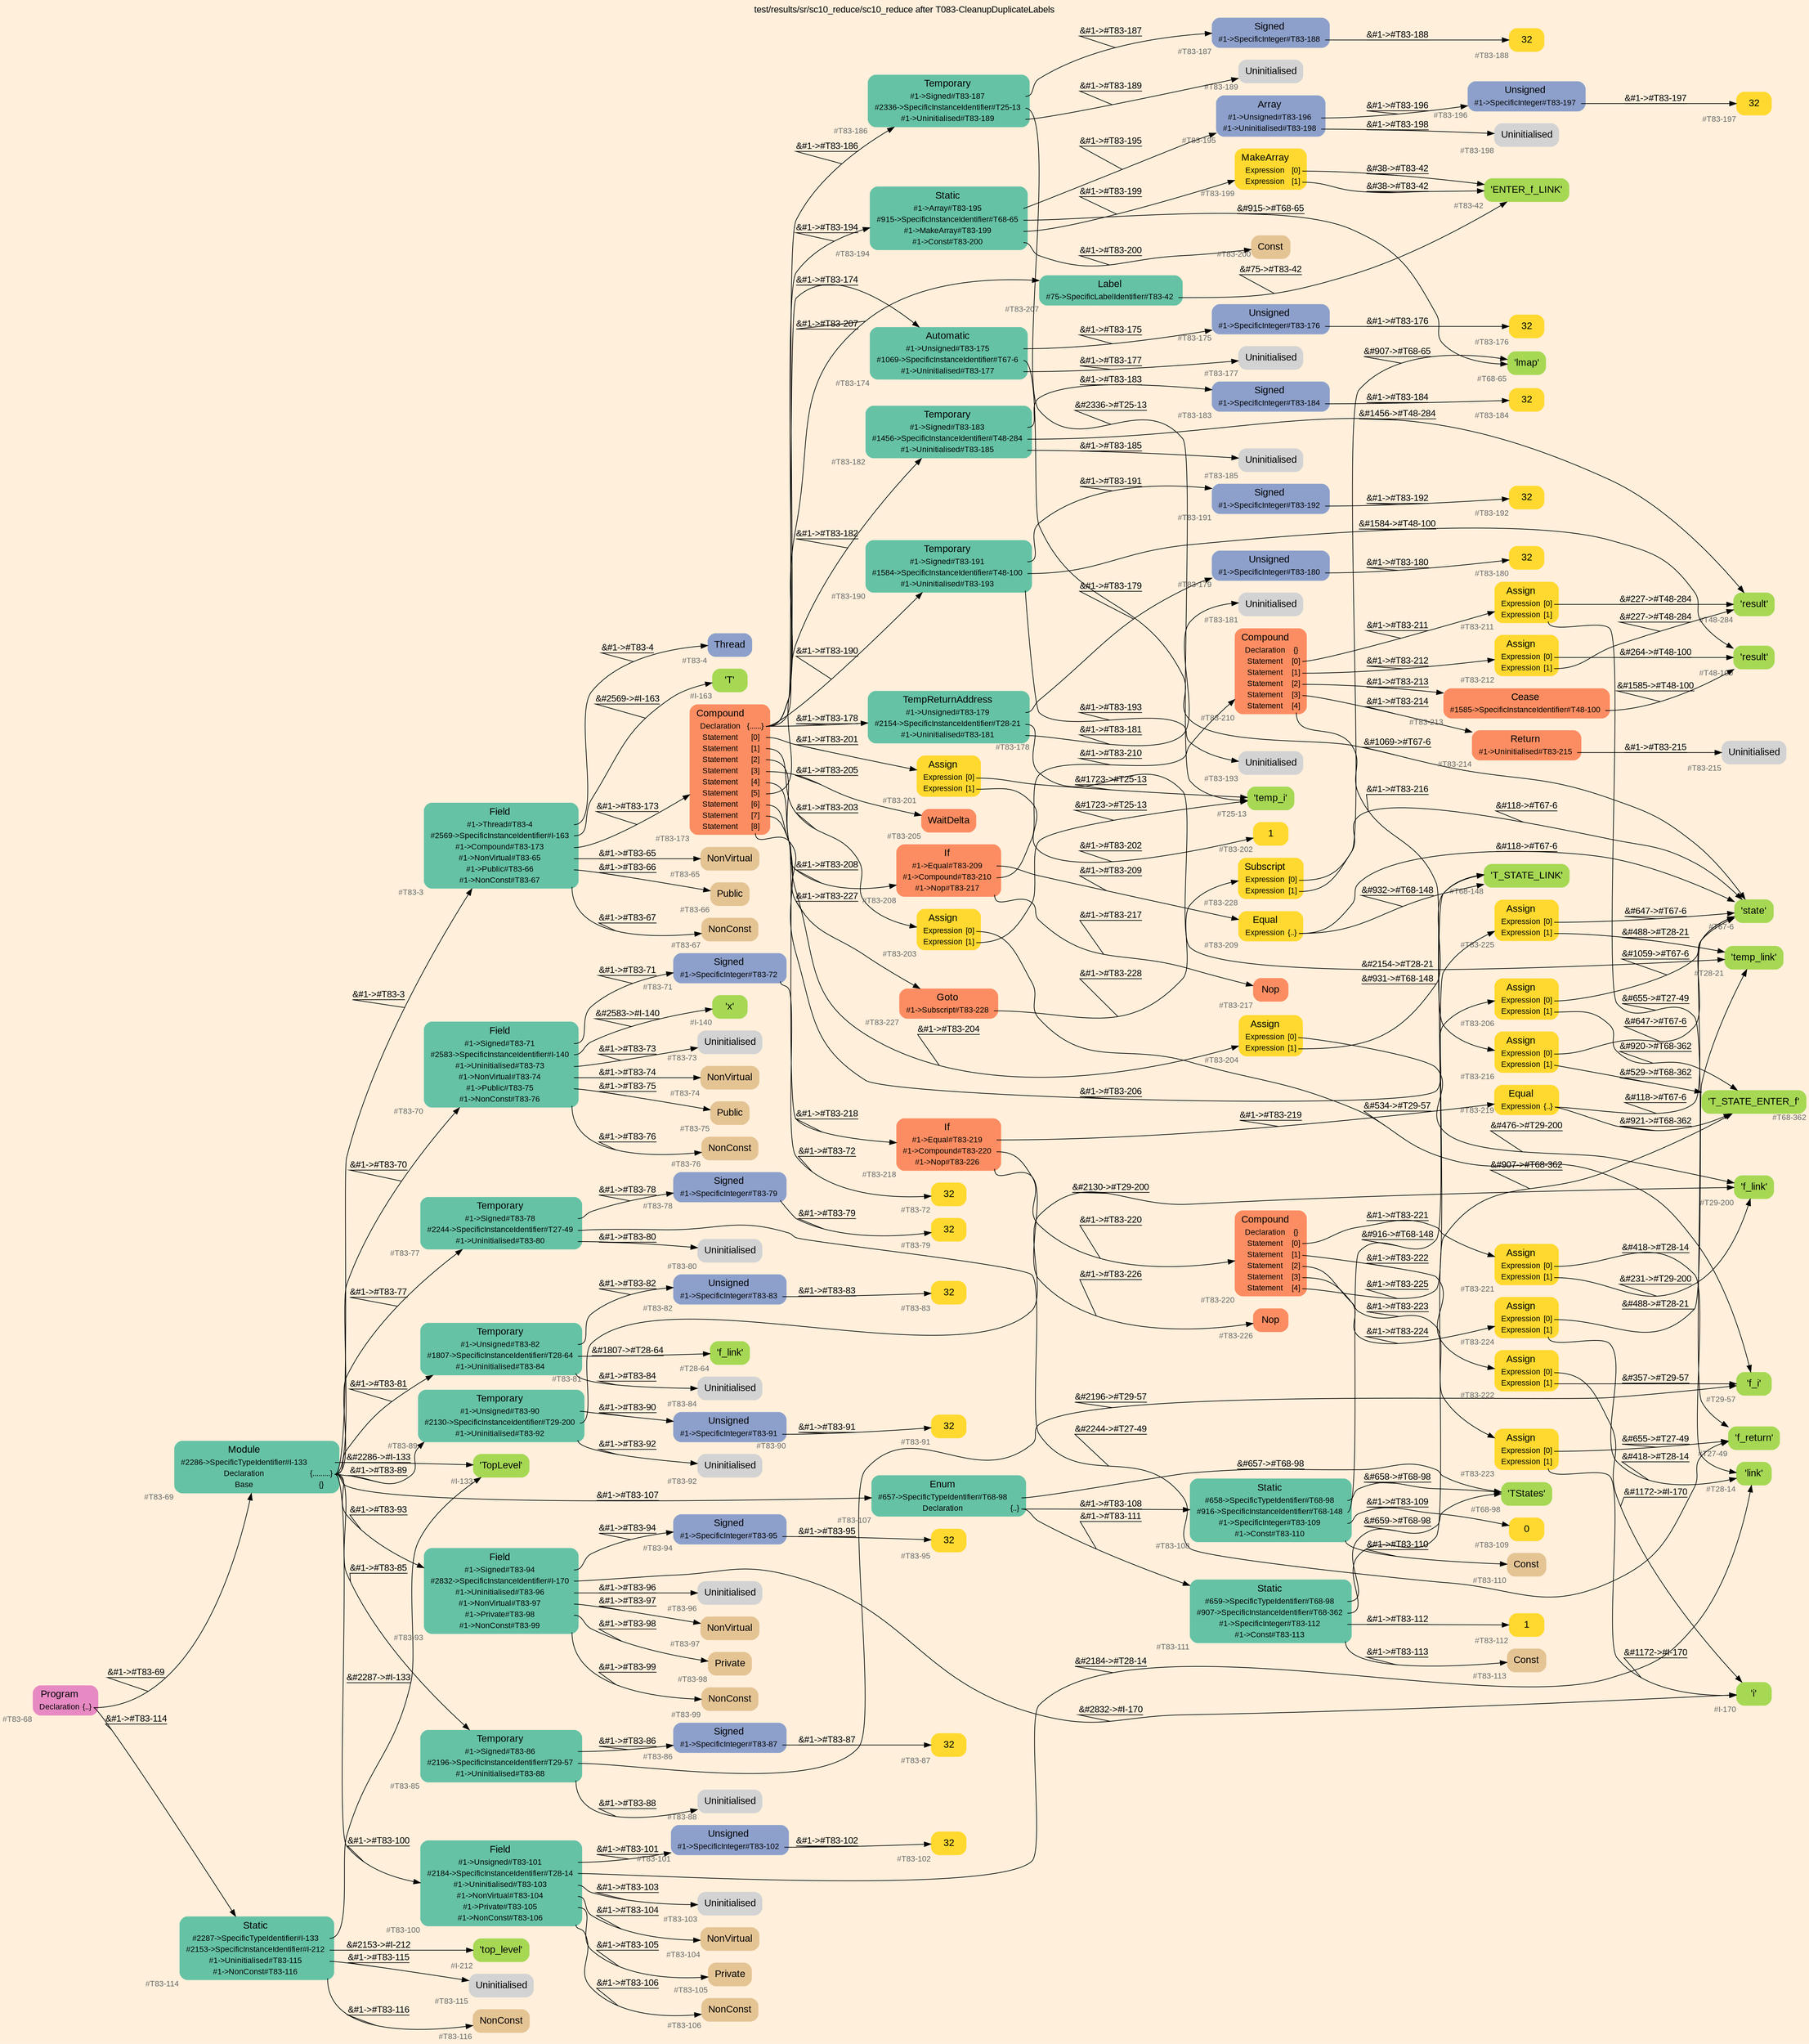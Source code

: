 digraph "test/results/sr/sc10_reduce/sc10_reduce after T083-CleanupDuplicateLabels" {
label = "test/results/sr/sc10_reduce/sc10_reduce after T083-CleanupDuplicateLabels"
labelloc = t
graph [
    rankdir = "LR"
    ranksep = 0.3
    bgcolor = antiquewhite1
    color = black
    fontcolor = black
    fontname = "Arial"
];
node [
    fontname = "Arial"
];
edge [
    fontname = "Arial"
];

// -------------------- node figure --------------------
// -------- block #T83-68 ----------
"#T83-68" [
    fillcolor = "/set28/4"
    xlabel = "#T83-68"
    fontsize = "12"
    fontcolor = grey40
    shape = "plaintext"
    label = <<TABLE BORDER="0" CELLBORDER="0" CELLSPACING="0">
     <TR><TD><FONT COLOR="black" POINT-SIZE="15">Program</FONT></TD></TR>
     <TR><TD><FONT COLOR="black" POINT-SIZE="12">Declaration</FONT></TD><TD PORT="port0"><FONT COLOR="black" POINT-SIZE="12">{..}</FONT></TD></TR>
    </TABLE>>
    style = "rounded,filled"
];

// -------- block #T83-69 ----------
"#T83-69" [
    fillcolor = "/set28/1"
    xlabel = "#T83-69"
    fontsize = "12"
    fontcolor = grey40
    shape = "plaintext"
    label = <<TABLE BORDER="0" CELLBORDER="0" CELLSPACING="0">
     <TR><TD><FONT COLOR="black" POINT-SIZE="15">Module</FONT></TD></TR>
     <TR><TD><FONT COLOR="black" POINT-SIZE="12">#2286-&gt;SpecificTypeIdentifier#I-133</FONT></TD><TD PORT="port0"></TD></TR>
     <TR><TD><FONT COLOR="black" POINT-SIZE="12">Declaration</FONT></TD><TD PORT="port1"><FONT COLOR="black" POINT-SIZE="12">{.........}</FONT></TD></TR>
     <TR><TD><FONT COLOR="black" POINT-SIZE="12">Base</FONT></TD><TD PORT="port2"><FONT COLOR="black" POINT-SIZE="12">{}</FONT></TD></TR>
    </TABLE>>
    style = "rounded,filled"
];

// -------- block #I-133 ----------
"#I-133" [
    fillcolor = "/set28/5"
    xlabel = "#I-133"
    fontsize = "12"
    fontcolor = grey40
    shape = "plaintext"
    label = <<TABLE BORDER="0" CELLBORDER="0" CELLSPACING="0">
     <TR><TD><FONT COLOR="black" POINT-SIZE="15">'TopLevel'</FONT></TD></TR>
    </TABLE>>
    style = "rounded,filled"
];

// -------- block #T83-70 ----------
"#T83-70" [
    fillcolor = "/set28/1"
    xlabel = "#T83-70"
    fontsize = "12"
    fontcolor = grey40
    shape = "plaintext"
    label = <<TABLE BORDER="0" CELLBORDER="0" CELLSPACING="0">
     <TR><TD><FONT COLOR="black" POINT-SIZE="15">Field</FONT></TD></TR>
     <TR><TD><FONT COLOR="black" POINT-SIZE="12">#1-&gt;Signed#T83-71</FONT></TD><TD PORT="port0"></TD></TR>
     <TR><TD><FONT COLOR="black" POINT-SIZE="12">#2583-&gt;SpecificInstanceIdentifier#I-140</FONT></TD><TD PORT="port1"></TD></TR>
     <TR><TD><FONT COLOR="black" POINT-SIZE="12">#1-&gt;Uninitialised#T83-73</FONT></TD><TD PORT="port2"></TD></TR>
     <TR><TD><FONT COLOR="black" POINT-SIZE="12">#1-&gt;NonVirtual#T83-74</FONT></TD><TD PORT="port3"></TD></TR>
     <TR><TD><FONT COLOR="black" POINT-SIZE="12">#1-&gt;Public#T83-75</FONT></TD><TD PORT="port4"></TD></TR>
     <TR><TD><FONT COLOR="black" POINT-SIZE="12">#1-&gt;NonConst#T83-76</FONT></TD><TD PORT="port5"></TD></TR>
    </TABLE>>
    style = "rounded,filled"
];

// -------- block #T83-71 ----------
"#T83-71" [
    fillcolor = "/set28/3"
    xlabel = "#T83-71"
    fontsize = "12"
    fontcolor = grey40
    shape = "plaintext"
    label = <<TABLE BORDER="0" CELLBORDER="0" CELLSPACING="0">
     <TR><TD><FONT COLOR="black" POINT-SIZE="15">Signed</FONT></TD></TR>
     <TR><TD><FONT COLOR="black" POINT-SIZE="12">#1-&gt;SpecificInteger#T83-72</FONT></TD><TD PORT="port0"></TD></TR>
    </TABLE>>
    style = "rounded,filled"
];

// -------- block #T83-72 ----------
"#T83-72" [
    fillcolor = "/set28/6"
    xlabel = "#T83-72"
    fontsize = "12"
    fontcolor = grey40
    shape = "plaintext"
    label = <<TABLE BORDER="0" CELLBORDER="0" CELLSPACING="0">
     <TR><TD><FONT COLOR="black" POINT-SIZE="15">32</FONT></TD></TR>
    </TABLE>>
    style = "rounded,filled"
];

// -------- block #I-140 ----------
"#I-140" [
    fillcolor = "/set28/5"
    xlabel = "#I-140"
    fontsize = "12"
    fontcolor = grey40
    shape = "plaintext"
    label = <<TABLE BORDER="0" CELLBORDER="0" CELLSPACING="0">
     <TR><TD><FONT COLOR="black" POINT-SIZE="15">'x'</FONT></TD></TR>
    </TABLE>>
    style = "rounded,filled"
];

// -------- block #T83-73 ----------
"#T83-73" [
    xlabel = "#T83-73"
    fontsize = "12"
    fontcolor = grey40
    shape = "plaintext"
    label = <<TABLE BORDER="0" CELLBORDER="0" CELLSPACING="0">
     <TR><TD><FONT COLOR="black" POINT-SIZE="15">Uninitialised</FONT></TD></TR>
    </TABLE>>
    style = "rounded,filled"
];

// -------- block #T83-74 ----------
"#T83-74" [
    fillcolor = "/set28/7"
    xlabel = "#T83-74"
    fontsize = "12"
    fontcolor = grey40
    shape = "plaintext"
    label = <<TABLE BORDER="0" CELLBORDER="0" CELLSPACING="0">
     <TR><TD><FONT COLOR="black" POINT-SIZE="15">NonVirtual</FONT></TD></TR>
    </TABLE>>
    style = "rounded,filled"
];

// -------- block #T83-75 ----------
"#T83-75" [
    fillcolor = "/set28/7"
    xlabel = "#T83-75"
    fontsize = "12"
    fontcolor = grey40
    shape = "plaintext"
    label = <<TABLE BORDER="0" CELLBORDER="0" CELLSPACING="0">
     <TR><TD><FONT COLOR="black" POINT-SIZE="15">Public</FONT></TD></TR>
    </TABLE>>
    style = "rounded,filled"
];

// -------- block #T83-76 ----------
"#T83-76" [
    fillcolor = "/set28/7"
    xlabel = "#T83-76"
    fontsize = "12"
    fontcolor = grey40
    shape = "plaintext"
    label = <<TABLE BORDER="0" CELLBORDER="0" CELLSPACING="0">
     <TR><TD><FONT COLOR="black" POINT-SIZE="15">NonConst</FONT></TD></TR>
    </TABLE>>
    style = "rounded,filled"
];

// -------- block #T83-77 ----------
"#T83-77" [
    fillcolor = "/set28/1"
    xlabel = "#T83-77"
    fontsize = "12"
    fontcolor = grey40
    shape = "plaintext"
    label = <<TABLE BORDER="0" CELLBORDER="0" CELLSPACING="0">
     <TR><TD><FONT COLOR="black" POINT-SIZE="15">Temporary</FONT></TD></TR>
     <TR><TD><FONT COLOR="black" POINT-SIZE="12">#1-&gt;Signed#T83-78</FONT></TD><TD PORT="port0"></TD></TR>
     <TR><TD><FONT COLOR="black" POINT-SIZE="12">#2244-&gt;SpecificInstanceIdentifier#T27-49</FONT></TD><TD PORT="port1"></TD></TR>
     <TR><TD><FONT COLOR="black" POINT-SIZE="12">#1-&gt;Uninitialised#T83-80</FONT></TD><TD PORT="port2"></TD></TR>
    </TABLE>>
    style = "rounded,filled"
];

// -------- block #T83-78 ----------
"#T83-78" [
    fillcolor = "/set28/3"
    xlabel = "#T83-78"
    fontsize = "12"
    fontcolor = grey40
    shape = "plaintext"
    label = <<TABLE BORDER="0" CELLBORDER="0" CELLSPACING="0">
     <TR><TD><FONT COLOR="black" POINT-SIZE="15">Signed</FONT></TD></TR>
     <TR><TD><FONT COLOR="black" POINT-SIZE="12">#1-&gt;SpecificInteger#T83-79</FONT></TD><TD PORT="port0"></TD></TR>
    </TABLE>>
    style = "rounded,filled"
];

// -------- block #T83-79 ----------
"#T83-79" [
    fillcolor = "/set28/6"
    xlabel = "#T83-79"
    fontsize = "12"
    fontcolor = grey40
    shape = "plaintext"
    label = <<TABLE BORDER="0" CELLBORDER="0" CELLSPACING="0">
     <TR><TD><FONT COLOR="black" POINT-SIZE="15">32</FONT></TD></TR>
    </TABLE>>
    style = "rounded,filled"
];

// -------- block #T27-49 ----------
"#T27-49" [
    fillcolor = "/set28/5"
    xlabel = "#T27-49"
    fontsize = "12"
    fontcolor = grey40
    shape = "plaintext"
    label = <<TABLE BORDER="0" CELLBORDER="0" CELLSPACING="0">
     <TR><TD><FONT COLOR="black" POINT-SIZE="15">'f_return'</FONT></TD></TR>
    </TABLE>>
    style = "rounded,filled"
];

// -------- block #T83-80 ----------
"#T83-80" [
    xlabel = "#T83-80"
    fontsize = "12"
    fontcolor = grey40
    shape = "plaintext"
    label = <<TABLE BORDER="0" CELLBORDER="0" CELLSPACING="0">
     <TR><TD><FONT COLOR="black" POINT-SIZE="15">Uninitialised</FONT></TD></TR>
    </TABLE>>
    style = "rounded,filled"
];

// -------- block #T83-81 ----------
"#T83-81" [
    fillcolor = "/set28/1"
    xlabel = "#T83-81"
    fontsize = "12"
    fontcolor = grey40
    shape = "plaintext"
    label = <<TABLE BORDER="0" CELLBORDER="0" CELLSPACING="0">
     <TR><TD><FONT COLOR="black" POINT-SIZE="15">Temporary</FONT></TD></TR>
     <TR><TD><FONT COLOR="black" POINT-SIZE="12">#1-&gt;Unsigned#T83-82</FONT></TD><TD PORT="port0"></TD></TR>
     <TR><TD><FONT COLOR="black" POINT-SIZE="12">#1807-&gt;SpecificInstanceIdentifier#T28-64</FONT></TD><TD PORT="port1"></TD></TR>
     <TR><TD><FONT COLOR="black" POINT-SIZE="12">#1-&gt;Uninitialised#T83-84</FONT></TD><TD PORT="port2"></TD></TR>
    </TABLE>>
    style = "rounded,filled"
];

// -------- block #T83-82 ----------
"#T83-82" [
    fillcolor = "/set28/3"
    xlabel = "#T83-82"
    fontsize = "12"
    fontcolor = grey40
    shape = "plaintext"
    label = <<TABLE BORDER="0" CELLBORDER="0" CELLSPACING="0">
     <TR><TD><FONT COLOR="black" POINT-SIZE="15">Unsigned</FONT></TD></TR>
     <TR><TD><FONT COLOR="black" POINT-SIZE="12">#1-&gt;SpecificInteger#T83-83</FONT></TD><TD PORT="port0"></TD></TR>
    </TABLE>>
    style = "rounded,filled"
];

// -------- block #T83-83 ----------
"#T83-83" [
    fillcolor = "/set28/6"
    xlabel = "#T83-83"
    fontsize = "12"
    fontcolor = grey40
    shape = "plaintext"
    label = <<TABLE BORDER="0" CELLBORDER="0" CELLSPACING="0">
     <TR><TD><FONT COLOR="black" POINT-SIZE="15">32</FONT></TD></TR>
    </TABLE>>
    style = "rounded,filled"
];

// -------- block #T28-64 ----------
"#T28-64" [
    fillcolor = "/set28/5"
    xlabel = "#T28-64"
    fontsize = "12"
    fontcolor = grey40
    shape = "plaintext"
    label = <<TABLE BORDER="0" CELLBORDER="0" CELLSPACING="0">
     <TR><TD><FONT COLOR="black" POINT-SIZE="15">'f_link'</FONT></TD></TR>
    </TABLE>>
    style = "rounded,filled"
];

// -------- block #T83-84 ----------
"#T83-84" [
    xlabel = "#T83-84"
    fontsize = "12"
    fontcolor = grey40
    shape = "plaintext"
    label = <<TABLE BORDER="0" CELLBORDER="0" CELLSPACING="0">
     <TR><TD><FONT COLOR="black" POINT-SIZE="15">Uninitialised</FONT></TD></TR>
    </TABLE>>
    style = "rounded,filled"
];

// -------- block #T83-85 ----------
"#T83-85" [
    fillcolor = "/set28/1"
    xlabel = "#T83-85"
    fontsize = "12"
    fontcolor = grey40
    shape = "plaintext"
    label = <<TABLE BORDER="0" CELLBORDER="0" CELLSPACING="0">
     <TR><TD><FONT COLOR="black" POINT-SIZE="15">Temporary</FONT></TD></TR>
     <TR><TD><FONT COLOR="black" POINT-SIZE="12">#1-&gt;Signed#T83-86</FONT></TD><TD PORT="port0"></TD></TR>
     <TR><TD><FONT COLOR="black" POINT-SIZE="12">#2196-&gt;SpecificInstanceIdentifier#T29-57</FONT></TD><TD PORT="port1"></TD></TR>
     <TR><TD><FONT COLOR="black" POINT-SIZE="12">#1-&gt;Uninitialised#T83-88</FONT></TD><TD PORT="port2"></TD></TR>
    </TABLE>>
    style = "rounded,filled"
];

// -------- block #T83-86 ----------
"#T83-86" [
    fillcolor = "/set28/3"
    xlabel = "#T83-86"
    fontsize = "12"
    fontcolor = grey40
    shape = "plaintext"
    label = <<TABLE BORDER="0" CELLBORDER="0" CELLSPACING="0">
     <TR><TD><FONT COLOR="black" POINT-SIZE="15">Signed</FONT></TD></TR>
     <TR><TD><FONT COLOR="black" POINT-SIZE="12">#1-&gt;SpecificInteger#T83-87</FONT></TD><TD PORT="port0"></TD></TR>
    </TABLE>>
    style = "rounded,filled"
];

// -------- block #T83-87 ----------
"#T83-87" [
    fillcolor = "/set28/6"
    xlabel = "#T83-87"
    fontsize = "12"
    fontcolor = grey40
    shape = "plaintext"
    label = <<TABLE BORDER="0" CELLBORDER="0" CELLSPACING="0">
     <TR><TD><FONT COLOR="black" POINT-SIZE="15">32</FONT></TD></TR>
    </TABLE>>
    style = "rounded,filled"
];

// -------- block #T29-57 ----------
"#T29-57" [
    fillcolor = "/set28/5"
    xlabel = "#T29-57"
    fontsize = "12"
    fontcolor = grey40
    shape = "plaintext"
    label = <<TABLE BORDER="0" CELLBORDER="0" CELLSPACING="0">
     <TR><TD><FONT COLOR="black" POINT-SIZE="15">'f_i'</FONT></TD></TR>
    </TABLE>>
    style = "rounded,filled"
];

// -------- block #T83-88 ----------
"#T83-88" [
    xlabel = "#T83-88"
    fontsize = "12"
    fontcolor = grey40
    shape = "plaintext"
    label = <<TABLE BORDER="0" CELLBORDER="0" CELLSPACING="0">
     <TR><TD><FONT COLOR="black" POINT-SIZE="15">Uninitialised</FONT></TD></TR>
    </TABLE>>
    style = "rounded,filled"
];

// -------- block #T83-89 ----------
"#T83-89" [
    fillcolor = "/set28/1"
    xlabel = "#T83-89"
    fontsize = "12"
    fontcolor = grey40
    shape = "plaintext"
    label = <<TABLE BORDER="0" CELLBORDER="0" CELLSPACING="0">
     <TR><TD><FONT COLOR="black" POINT-SIZE="15">Temporary</FONT></TD></TR>
     <TR><TD><FONT COLOR="black" POINT-SIZE="12">#1-&gt;Unsigned#T83-90</FONT></TD><TD PORT="port0"></TD></TR>
     <TR><TD><FONT COLOR="black" POINT-SIZE="12">#2130-&gt;SpecificInstanceIdentifier#T29-200</FONT></TD><TD PORT="port1"></TD></TR>
     <TR><TD><FONT COLOR="black" POINT-SIZE="12">#1-&gt;Uninitialised#T83-92</FONT></TD><TD PORT="port2"></TD></TR>
    </TABLE>>
    style = "rounded,filled"
];

// -------- block #T83-90 ----------
"#T83-90" [
    fillcolor = "/set28/3"
    xlabel = "#T83-90"
    fontsize = "12"
    fontcolor = grey40
    shape = "plaintext"
    label = <<TABLE BORDER="0" CELLBORDER="0" CELLSPACING="0">
     <TR><TD><FONT COLOR="black" POINT-SIZE="15">Unsigned</FONT></TD></TR>
     <TR><TD><FONT COLOR="black" POINT-SIZE="12">#1-&gt;SpecificInteger#T83-91</FONT></TD><TD PORT="port0"></TD></TR>
    </TABLE>>
    style = "rounded,filled"
];

// -------- block #T83-91 ----------
"#T83-91" [
    fillcolor = "/set28/6"
    xlabel = "#T83-91"
    fontsize = "12"
    fontcolor = grey40
    shape = "plaintext"
    label = <<TABLE BORDER="0" CELLBORDER="0" CELLSPACING="0">
     <TR><TD><FONT COLOR="black" POINT-SIZE="15">32</FONT></TD></TR>
    </TABLE>>
    style = "rounded,filled"
];

// -------- block #T29-200 ----------
"#T29-200" [
    fillcolor = "/set28/5"
    xlabel = "#T29-200"
    fontsize = "12"
    fontcolor = grey40
    shape = "plaintext"
    label = <<TABLE BORDER="0" CELLBORDER="0" CELLSPACING="0">
     <TR><TD><FONT COLOR="black" POINT-SIZE="15">'f_link'</FONT></TD></TR>
    </TABLE>>
    style = "rounded,filled"
];

// -------- block #T83-92 ----------
"#T83-92" [
    xlabel = "#T83-92"
    fontsize = "12"
    fontcolor = grey40
    shape = "plaintext"
    label = <<TABLE BORDER="0" CELLBORDER="0" CELLSPACING="0">
     <TR><TD><FONT COLOR="black" POINT-SIZE="15">Uninitialised</FONT></TD></TR>
    </TABLE>>
    style = "rounded,filled"
];

// -------- block #T83-93 ----------
"#T83-93" [
    fillcolor = "/set28/1"
    xlabel = "#T83-93"
    fontsize = "12"
    fontcolor = grey40
    shape = "plaintext"
    label = <<TABLE BORDER="0" CELLBORDER="0" CELLSPACING="0">
     <TR><TD><FONT COLOR="black" POINT-SIZE="15">Field</FONT></TD></TR>
     <TR><TD><FONT COLOR="black" POINT-SIZE="12">#1-&gt;Signed#T83-94</FONT></TD><TD PORT="port0"></TD></TR>
     <TR><TD><FONT COLOR="black" POINT-SIZE="12">#2832-&gt;SpecificInstanceIdentifier#I-170</FONT></TD><TD PORT="port1"></TD></TR>
     <TR><TD><FONT COLOR="black" POINT-SIZE="12">#1-&gt;Uninitialised#T83-96</FONT></TD><TD PORT="port2"></TD></TR>
     <TR><TD><FONT COLOR="black" POINT-SIZE="12">#1-&gt;NonVirtual#T83-97</FONT></TD><TD PORT="port3"></TD></TR>
     <TR><TD><FONT COLOR="black" POINT-SIZE="12">#1-&gt;Private#T83-98</FONT></TD><TD PORT="port4"></TD></TR>
     <TR><TD><FONT COLOR="black" POINT-SIZE="12">#1-&gt;NonConst#T83-99</FONT></TD><TD PORT="port5"></TD></TR>
    </TABLE>>
    style = "rounded,filled"
];

// -------- block #T83-94 ----------
"#T83-94" [
    fillcolor = "/set28/3"
    xlabel = "#T83-94"
    fontsize = "12"
    fontcolor = grey40
    shape = "plaintext"
    label = <<TABLE BORDER="0" CELLBORDER="0" CELLSPACING="0">
     <TR><TD><FONT COLOR="black" POINT-SIZE="15">Signed</FONT></TD></TR>
     <TR><TD><FONT COLOR="black" POINT-SIZE="12">#1-&gt;SpecificInteger#T83-95</FONT></TD><TD PORT="port0"></TD></TR>
    </TABLE>>
    style = "rounded,filled"
];

// -------- block #T83-95 ----------
"#T83-95" [
    fillcolor = "/set28/6"
    xlabel = "#T83-95"
    fontsize = "12"
    fontcolor = grey40
    shape = "plaintext"
    label = <<TABLE BORDER="0" CELLBORDER="0" CELLSPACING="0">
     <TR><TD><FONT COLOR="black" POINT-SIZE="15">32</FONT></TD></TR>
    </TABLE>>
    style = "rounded,filled"
];

// -------- block #I-170 ----------
"#I-170" [
    fillcolor = "/set28/5"
    xlabel = "#I-170"
    fontsize = "12"
    fontcolor = grey40
    shape = "plaintext"
    label = <<TABLE BORDER="0" CELLBORDER="0" CELLSPACING="0">
     <TR><TD><FONT COLOR="black" POINT-SIZE="15">'i'</FONT></TD></TR>
    </TABLE>>
    style = "rounded,filled"
];

// -------- block #T83-96 ----------
"#T83-96" [
    xlabel = "#T83-96"
    fontsize = "12"
    fontcolor = grey40
    shape = "plaintext"
    label = <<TABLE BORDER="0" CELLBORDER="0" CELLSPACING="0">
     <TR><TD><FONT COLOR="black" POINT-SIZE="15">Uninitialised</FONT></TD></TR>
    </TABLE>>
    style = "rounded,filled"
];

// -------- block #T83-97 ----------
"#T83-97" [
    fillcolor = "/set28/7"
    xlabel = "#T83-97"
    fontsize = "12"
    fontcolor = grey40
    shape = "plaintext"
    label = <<TABLE BORDER="0" CELLBORDER="0" CELLSPACING="0">
     <TR><TD><FONT COLOR="black" POINT-SIZE="15">NonVirtual</FONT></TD></TR>
    </TABLE>>
    style = "rounded,filled"
];

// -------- block #T83-98 ----------
"#T83-98" [
    fillcolor = "/set28/7"
    xlabel = "#T83-98"
    fontsize = "12"
    fontcolor = grey40
    shape = "plaintext"
    label = <<TABLE BORDER="0" CELLBORDER="0" CELLSPACING="0">
     <TR><TD><FONT COLOR="black" POINT-SIZE="15">Private</FONT></TD></TR>
    </TABLE>>
    style = "rounded,filled"
];

// -------- block #T83-99 ----------
"#T83-99" [
    fillcolor = "/set28/7"
    xlabel = "#T83-99"
    fontsize = "12"
    fontcolor = grey40
    shape = "plaintext"
    label = <<TABLE BORDER="0" CELLBORDER="0" CELLSPACING="0">
     <TR><TD><FONT COLOR="black" POINT-SIZE="15">NonConst</FONT></TD></TR>
    </TABLE>>
    style = "rounded,filled"
];

// -------- block #T83-100 ----------
"#T83-100" [
    fillcolor = "/set28/1"
    xlabel = "#T83-100"
    fontsize = "12"
    fontcolor = grey40
    shape = "plaintext"
    label = <<TABLE BORDER="0" CELLBORDER="0" CELLSPACING="0">
     <TR><TD><FONT COLOR="black" POINT-SIZE="15">Field</FONT></TD></TR>
     <TR><TD><FONT COLOR="black" POINT-SIZE="12">#1-&gt;Unsigned#T83-101</FONT></TD><TD PORT="port0"></TD></TR>
     <TR><TD><FONT COLOR="black" POINT-SIZE="12">#2184-&gt;SpecificInstanceIdentifier#T28-14</FONT></TD><TD PORT="port1"></TD></TR>
     <TR><TD><FONT COLOR="black" POINT-SIZE="12">#1-&gt;Uninitialised#T83-103</FONT></TD><TD PORT="port2"></TD></TR>
     <TR><TD><FONT COLOR="black" POINT-SIZE="12">#1-&gt;NonVirtual#T83-104</FONT></TD><TD PORT="port3"></TD></TR>
     <TR><TD><FONT COLOR="black" POINT-SIZE="12">#1-&gt;Private#T83-105</FONT></TD><TD PORT="port4"></TD></TR>
     <TR><TD><FONT COLOR="black" POINT-SIZE="12">#1-&gt;NonConst#T83-106</FONT></TD><TD PORT="port5"></TD></TR>
    </TABLE>>
    style = "rounded,filled"
];

// -------- block #T83-101 ----------
"#T83-101" [
    fillcolor = "/set28/3"
    xlabel = "#T83-101"
    fontsize = "12"
    fontcolor = grey40
    shape = "plaintext"
    label = <<TABLE BORDER="0" CELLBORDER="0" CELLSPACING="0">
     <TR><TD><FONT COLOR="black" POINT-SIZE="15">Unsigned</FONT></TD></TR>
     <TR><TD><FONT COLOR="black" POINT-SIZE="12">#1-&gt;SpecificInteger#T83-102</FONT></TD><TD PORT="port0"></TD></TR>
    </TABLE>>
    style = "rounded,filled"
];

// -------- block #T83-102 ----------
"#T83-102" [
    fillcolor = "/set28/6"
    xlabel = "#T83-102"
    fontsize = "12"
    fontcolor = grey40
    shape = "plaintext"
    label = <<TABLE BORDER="0" CELLBORDER="0" CELLSPACING="0">
     <TR><TD><FONT COLOR="black" POINT-SIZE="15">32</FONT></TD></TR>
    </TABLE>>
    style = "rounded,filled"
];

// -------- block #T28-14 ----------
"#T28-14" [
    fillcolor = "/set28/5"
    xlabel = "#T28-14"
    fontsize = "12"
    fontcolor = grey40
    shape = "plaintext"
    label = <<TABLE BORDER="0" CELLBORDER="0" CELLSPACING="0">
     <TR><TD><FONT COLOR="black" POINT-SIZE="15">'link'</FONT></TD></TR>
    </TABLE>>
    style = "rounded,filled"
];

// -------- block #T83-103 ----------
"#T83-103" [
    xlabel = "#T83-103"
    fontsize = "12"
    fontcolor = grey40
    shape = "plaintext"
    label = <<TABLE BORDER="0" CELLBORDER="0" CELLSPACING="0">
     <TR><TD><FONT COLOR="black" POINT-SIZE="15">Uninitialised</FONT></TD></TR>
    </TABLE>>
    style = "rounded,filled"
];

// -------- block #T83-104 ----------
"#T83-104" [
    fillcolor = "/set28/7"
    xlabel = "#T83-104"
    fontsize = "12"
    fontcolor = grey40
    shape = "plaintext"
    label = <<TABLE BORDER="0" CELLBORDER="0" CELLSPACING="0">
     <TR><TD><FONT COLOR="black" POINT-SIZE="15">NonVirtual</FONT></TD></TR>
    </TABLE>>
    style = "rounded,filled"
];

// -------- block #T83-105 ----------
"#T83-105" [
    fillcolor = "/set28/7"
    xlabel = "#T83-105"
    fontsize = "12"
    fontcolor = grey40
    shape = "plaintext"
    label = <<TABLE BORDER="0" CELLBORDER="0" CELLSPACING="0">
     <TR><TD><FONT COLOR="black" POINT-SIZE="15">Private</FONT></TD></TR>
    </TABLE>>
    style = "rounded,filled"
];

// -------- block #T83-106 ----------
"#T83-106" [
    fillcolor = "/set28/7"
    xlabel = "#T83-106"
    fontsize = "12"
    fontcolor = grey40
    shape = "plaintext"
    label = <<TABLE BORDER="0" CELLBORDER="0" CELLSPACING="0">
     <TR><TD><FONT COLOR="black" POINT-SIZE="15">NonConst</FONT></TD></TR>
    </TABLE>>
    style = "rounded,filled"
];

// -------- block #T83-107 ----------
"#T83-107" [
    fillcolor = "/set28/1"
    xlabel = "#T83-107"
    fontsize = "12"
    fontcolor = grey40
    shape = "plaintext"
    label = <<TABLE BORDER="0" CELLBORDER="0" CELLSPACING="0">
     <TR><TD><FONT COLOR="black" POINT-SIZE="15">Enum</FONT></TD></TR>
     <TR><TD><FONT COLOR="black" POINT-SIZE="12">#657-&gt;SpecificTypeIdentifier#T68-98</FONT></TD><TD PORT="port0"></TD></TR>
     <TR><TD><FONT COLOR="black" POINT-SIZE="12">Declaration</FONT></TD><TD PORT="port1"><FONT COLOR="black" POINT-SIZE="12">{..}</FONT></TD></TR>
    </TABLE>>
    style = "rounded,filled"
];

// -------- block #T68-98 ----------
"#T68-98" [
    fillcolor = "/set28/5"
    xlabel = "#T68-98"
    fontsize = "12"
    fontcolor = grey40
    shape = "plaintext"
    label = <<TABLE BORDER="0" CELLBORDER="0" CELLSPACING="0">
     <TR><TD><FONT COLOR="black" POINT-SIZE="15">'TStates'</FONT></TD></TR>
    </TABLE>>
    style = "rounded,filled"
];

// -------- block #T83-108 ----------
"#T83-108" [
    fillcolor = "/set28/1"
    xlabel = "#T83-108"
    fontsize = "12"
    fontcolor = grey40
    shape = "plaintext"
    label = <<TABLE BORDER="0" CELLBORDER="0" CELLSPACING="0">
     <TR><TD><FONT COLOR="black" POINT-SIZE="15">Static</FONT></TD></TR>
     <TR><TD><FONT COLOR="black" POINT-SIZE="12">#658-&gt;SpecificTypeIdentifier#T68-98</FONT></TD><TD PORT="port0"></TD></TR>
     <TR><TD><FONT COLOR="black" POINT-SIZE="12">#916-&gt;SpecificInstanceIdentifier#T68-148</FONT></TD><TD PORT="port1"></TD></TR>
     <TR><TD><FONT COLOR="black" POINT-SIZE="12">#1-&gt;SpecificInteger#T83-109</FONT></TD><TD PORT="port2"></TD></TR>
     <TR><TD><FONT COLOR="black" POINT-SIZE="12">#1-&gt;Const#T83-110</FONT></TD><TD PORT="port3"></TD></TR>
    </TABLE>>
    style = "rounded,filled"
];

// -------- block #T68-148 ----------
"#T68-148" [
    fillcolor = "/set28/5"
    xlabel = "#T68-148"
    fontsize = "12"
    fontcolor = grey40
    shape = "plaintext"
    label = <<TABLE BORDER="0" CELLBORDER="0" CELLSPACING="0">
     <TR><TD><FONT COLOR="black" POINT-SIZE="15">'T_STATE_LINK'</FONT></TD></TR>
    </TABLE>>
    style = "rounded,filled"
];

// -------- block #T83-109 ----------
"#T83-109" [
    fillcolor = "/set28/6"
    xlabel = "#T83-109"
    fontsize = "12"
    fontcolor = grey40
    shape = "plaintext"
    label = <<TABLE BORDER="0" CELLBORDER="0" CELLSPACING="0">
     <TR><TD><FONT COLOR="black" POINT-SIZE="15">0</FONT></TD></TR>
    </TABLE>>
    style = "rounded,filled"
];

// -------- block #T83-110 ----------
"#T83-110" [
    fillcolor = "/set28/7"
    xlabel = "#T83-110"
    fontsize = "12"
    fontcolor = grey40
    shape = "plaintext"
    label = <<TABLE BORDER="0" CELLBORDER="0" CELLSPACING="0">
     <TR><TD><FONT COLOR="black" POINT-SIZE="15">Const</FONT></TD></TR>
    </TABLE>>
    style = "rounded,filled"
];

// -------- block #T83-111 ----------
"#T83-111" [
    fillcolor = "/set28/1"
    xlabel = "#T83-111"
    fontsize = "12"
    fontcolor = grey40
    shape = "plaintext"
    label = <<TABLE BORDER="0" CELLBORDER="0" CELLSPACING="0">
     <TR><TD><FONT COLOR="black" POINT-SIZE="15">Static</FONT></TD></TR>
     <TR><TD><FONT COLOR="black" POINT-SIZE="12">#659-&gt;SpecificTypeIdentifier#T68-98</FONT></TD><TD PORT="port0"></TD></TR>
     <TR><TD><FONT COLOR="black" POINT-SIZE="12">#907-&gt;SpecificInstanceIdentifier#T68-362</FONT></TD><TD PORT="port1"></TD></TR>
     <TR><TD><FONT COLOR="black" POINT-SIZE="12">#1-&gt;SpecificInteger#T83-112</FONT></TD><TD PORT="port2"></TD></TR>
     <TR><TD><FONT COLOR="black" POINT-SIZE="12">#1-&gt;Const#T83-113</FONT></TD><TD PORT="port3"></TD></TR>
    </TABLE>>
    style = "rounded,filled"
];

// -------- block #T68-362 ----------
"#T68-362" [
    fillcolor = "/set28/5"
    xlabel = "#T68-362"
    fontsize = "12"
    fontcolor = grey40
    shape = "plaintext"
    label = <<TABLE BORDER="0" CELLBORDER="0" CELLSPACING="0">
     <TR><TD><FONT COLOR="black" POINT-SIZE="15">'T_STATE_ENTER_f'</FONT></TD></TR>
    </TABLE>>
    style = "rounded,filled"
];

// -------- block #T83-112 ----------
"#T83-112" [
    fillcolor = "/set28/6"
    xlabel = "#T83-112"
    fontsize = "12"
    fontcolor = grey40
    shape = "plaintext"
    label = <<TABLE BORDER="0" CELLBORDER="0" CELLSPACING="0">
     <TR><TD><FONT COLOR="black" POINT-SIZE="15">1</FONT></TD></TR>
    </TABLE>>
    style = "rounded,filled"
];

// -------- block #T83-113 ----------
"#T83-113" [
    fillcolor = "/set28/7"
    xlabel = "#T83-113"
    fontsize = "12"
    fontcolor = grey40
    shape = "plaintext"
    label = <<TABLE BORDER="0" CELLBORDER="0" CELLSPACING="0">
     <TR><TD><FONT COLOR="black" POINT-SIZE="15">Const</FONT></TD></TR>
    </TABLE>>
    style = "rounded,filled"
];

// -------- block #T83-3 ----------
"#T83-3" [
    fillcolor = "/set28/1"
    xlabel = "#T83-3"
    fontsize = "12"
    fontcolor = grey40
    shape = "plaintext"
    label = <<TABLE BORDER="0" CELLBORDER="0" CELLSPACING="0">
     <TR><TD><FONT COLOR="black" POINT-SIZE="15">Field</FONT></TD></TR>
     <TR><TD><FONT COLOR="black" POINT-SIZE="12">#1-&gt;Thread#T83-4</FONT></TD><TD PORT="port0"></TD></TR>
     <TR><TD><FONT COLOR="black" POINT-SIZE="12">#2569-&gt;SpecificInstanceIdentifier#I-163</FONT></TD><TD PORT="port1"></TD></TR>
     <TR><TD><FONT COLOR="black" POINT-SIZE="12">#1-&gt;Compound#T83-173</FONT></TD><TD PORT="port2"></TD></TR>
     <TR><TD><FONT COLOR="black" POINT-SIZE="12">#1-&gt;NonVirtual#T83-65</FONT></TD><TD PORT="port3"></TD></TR>
     <TR><TD><FONT COLOR="black" POINT-SIZE="12">#1-&gt;Public#T83-66</FONT></TD><TD PORT="port4"></TD></TR>
     <TR><TD><FONT COLOR="black" POINT-SIZE="12">#1-&gt;NonConst#T83-67</FONT></TD><TD PORT="port5"></TD></TR>
    </TABLE>>
    style = "rounded,filled"
];

// -------- block #T83-4 ----------
"#T83-4" [
    fillcolor = "/set28/3"
    xlabel = "#T83-4"
    fontsize = "12"
    fontcolor = grey40
    shape = "plaintext"
    label = <<TABLE BORDER="0" CELLBORDER="0" CELLSPACING="0">
     <TR><TD><FONT COLOR="black" POINT-SIZE="15">Thread</FONT></TD></TR>
    </TABLE>>
    style = "rounded,filled"
];

// -------- block #I-163 ----------
"#I-163" [
    fillcolor = "/set28/5"
    xlabel = "#I-163"
    fontsize = "12"
    fontcolor = grey40
    shape = "plaintext"
    label = <<TABLE BORDER="0" CELLBORDER="0" CELLSPACING="0">
     <TR><TD><FONT COLOR="black" POINT-SIZE="15">'T'</FONT></TD></TR>
    </TABLE>>
    style = "rounded,filled"
];

// -------- block #T83-173 ----------
"#T83-173" [
    fillcolor = "/set28/2"
    xlabel = "#T83-173"
    fontsize = "12"
    fontcolor = grey40
    shape = "plaintext"
    label = <<TABLE BORDER="0" CELLBORDER="0" CELLSPACING="0">
     <TR><TD><FONT COLOR="black" POINT-SIZE="15">Compound</FONT></TD></TR>
     <TR><TD><FONT COLOR="black" POINT-SIZE="12">Declaration</FONT></TD><TD PORT="port0"><FONT COLOR="black" POINT-SIZE="12">{......}</FONT></TD></TR>
     <TR><TD><FONT COLOR="black" POINT-SIZE="12">Statement</FONT></TD><TD PORT="port1"><FONT COLOR="black" POINT-SIZE="12">[0]</FONT></TD></TR>
     <TR><TD><FONT COLOR="black" POINT-SIZE="12">Statement</FONT></TD><TD PORT="port2"><FONT COLOR="black" POINT-SIZE="12">[1]</FONT></TD></TR>
     <TR><TD><FONT COLOR="black" POINT-SIZE="12">Statement</FONT></TD><TD PORT="port3"><FONT COLOR="black" POINT-SIZE="12">[2]</FONT></TD></TR>
     <TR><TD><FONT COLOR="black" POINT-SIZE="12">Statement</FONT></TD><TD PORT="port4"><FONT COLOR="black" POINT-SIZE="12">[3]</FONT></TD></TR>
     <TR><TD><FONT COLOR="black" POINT-SIZE="12">Statement</FONT></TD><TD PORT="port5"><FONT COLOR="black" POINT-SIZE="12">[4]</FONT></TD></TR>
     <TR><TD><FONT COLOR="black" POINT-SIZE="12">Statement</FONT></TD><TD PORT="port6"><FONT COLOR="black" POINT-SIZE="12">[5]</FONT></TD></TR>
     <TR><TD><FONT COLOR="black" POINT-SIZE="12">Statement</FONT></TD><TD PORT="port7"><FONT COLOR="black" POINT-SIZE="12">[6]</FONT></TD></TR>
     <TR><TD><FONT COLOR="black" POINT-SIZE="12">Statement</FONT></TD><TD PORT="port8"><FONT COLOR="black" POINT-SIZE="12">[7]</FONT></TD></TR>
     <TR><TD><FONT COLOR="black" POINT-SIZE="12">Statement</FONT></TD><TD PORT="port9"><FONT COLOR="black" POINT-SIZE="12">[8]</FONT></TD></TR>
    </TABLE>>
    style = "rounded,filled"
];

// -------- block #T83-174 ----------
"#T83-174" [
    fillcolor = "/set28/1"
    xlabel = "#T83-174"
    fontsize = "12"
    fontcolor = grey40
    shape = "plaintext"
    label = <<TABLE BORDER="0" CELLBORDER="0" CELLSPACING="0">
     <TR><TD><FONT COLOR="black" POINT-SIZE="15">Automatic</FONT></TD></TR>
     <TR><TD><FONT COLOR="black" POINT-SIZE="12">#1-&gt;Unsigned#T83-175</FONT></TD><TD PORT="port0"></TD></TR>
     <TR><TD><FONT COLOR="black" POINT-SIZE="12">#1069-&gt;SpecificInstanceIdentifier#T67-6</FONT></TD><TD PORT="port1"></TD></TR>
     <TR><TD><FONT COLOR="black" POINT-SIZE="12">#1-&gt;Uninitialised#T83-177</FONT></TD><TD PORT="port2"></TD></TR>
    </TABLE>>
    style = "rounded,filled"
];

// -------- block #T83-175 ----------
"#T83-175" [
    fillcolor = "/set28/3"
    xlabel = "#T83-175"
    fontsize = "12"
    fontcolor = grey40
    shape = "plaintext"
    label = <<TABLE BORDER="0" CELLBORDER="0" CELLSPACING="0">
     <TR><TD><FONT COLOR="black" POINT-SIZE="15">Unsigned</FONT></TD></TR>
     <TR><TD><FONT COLOR="black" POINT-SIZE="12">#1-&gt;SpecificInteger#T83-176</FONT></TD><TD PORT="port0"></TD></TR>
    </TABLE>>
    style = "rounded,filled"
];

// -------- block #T83-176 ----------
"#T83-176" [
    fillcolor = "/set28/6"
    xlabel = "#T83-176"
    fontsize = "12"
    fontcolor = grey40
    shape = "plaintext"
    label = <<TABLE BORDER="0" CELLBORDER="0" CELLSPACING="0">
     <TR><TD><FONT COLOR="black" POINT-SIZE="15">32</FONT></TD></TR>
    </TABLE>>
    style = "rounded,filled"
];

// -------- block #T67-6 ----------
"#T67-6" [
    fillcolor = "/set28/5"
    xlabel = "#T67-6"
    fontsize = "12"
    fontcolor = grey40
    shape = "plaintext"
    label = <<TABLE BORDER="0" CELLBORDER="0" CELLSPACING="0">
     <TR><TD><FONT COLOR="black" POINT-SIZE="15">'state'</FONT></TD></TR>
    </TABLE>>
    style = "rounded,filled"
];

// -------- block #T83-177 ----------
"#T83-177" [
    xlabel = "#T83-177"
    fontsize = "12"
    fontcolor = grey40
    shape = "plaintext"
    label = <<TABLE BORDER="0" CELLBORDER="0" CELLSPACING="0">
     <TR><TD><FONT COLOR="black" POINT-SIZE="15">Uninitialised</FONT></TD></TR>
    </TABLE>>
    style = "rounded,filled"
];

// -------- block #T83-178 ----------
"#T83-178" [
    fillcolor = "/set28/1"
    xlabel = "#T83-178"
    fontsize = "12"
    fontcolor = grey40
    shape = "plaintext"
    label = <<TABLE BORDER="0" CELLBORDER="0" CELLSPACING="0">
     <TR><TD><FONT COLOR="black" POINT-SIZE="15">TempReturnAddress</FONT></TD></TR>
     <TR><TD><FONT COLOR="black" POINT-SIZE="12">#1-&gt;Unsigned#T83-179</FONT></TD><TD PORT="port0"></TD></TR>
     <TR><TD><FONT COLOR="black" POINT-SIZE="12">#2154-&gt;SpecificInstanceIdentifier#T28-21</FONT></TD><TD PORT="port1"></TD></TR>
     <TR><TD><FONT COLOR="black" POINT-SIZE="12">#1-&gt;Uninitialised#T83-181</FONT></TD><TD PORT="port2"></TD></TR>
    </TABLE>>
    style = "rounded,filled"
];

// -------- block #T83-179 ----------
"#T83-179" [
    fillcolor = "/set28/3"
    xlabel = "#T83-179"
    fontsize = "12"
    fontcolor = grey40
    shape = "plaintext"
    label = <<TABLE BORDER="0" CELLBORDER="0" CELLSPACING="0">
     <TR><TD><FONT COLOR="black" POINT-SIZE="15">Unsigned</FONT></TD></TR>
     <TR><TD><FONT COLOR="black" POINT-SIZE="12">#1-&gt;SpecificInteger#T83-180</FONT></TD><TD PORT="port0"></TD></TR>
    </TABLE>>
    style = "rounded,filled"
];

// -------- block #T83-180 ----------
"#T83-180" [
    fillcolor = "/set28/6"
    xlabel = "#T83-180"
    fontsize = "12"
    fontcolor = grey40
    shape = "plaintext"
    label = <<TABLE BORDER="0" CELLBORDER="0" CELLSPACING="0">
     <TR><TD><FONT COLOR="black" POINT-SIZE="15">32</FONT></TD></TR>
    </TABLE>>
    style = "rounded,filled"
];

// -------- block #T28-21 ----------
"#T28-21" [
    fillcolor = "/set28/5"
    xlabel = "#T28-21"
    fontsize = "12"
    fontcolor = grey40
    shape = "plaintext"
    label = <<TABLE BORDER="0" CELLBORDER="0" CELLSPACING="0">
     <TR><TD><FONT COLOR="black" POINT-SIZE="15">'temp_link'</FONT></TD></TR>
    </TABLE>>
    style = "rounded,filled"
];

// -------- block #T83-181 ----------
"#T83-181" [
    xlabel = "#T83-181"
    fontsize = "12"
    fontcolor = grey40
    shape = "plaintext"
    label = <<TABLE BORDER="0" CELLBORDER="0" CELLSPACING="0">
     <TR><TD><FONT COLOR="black" POINT-SIZE="15">Uninitialised</FONT></TD></TR>
    </TABLE>>
    style = "rounded,filled"
];

// -------- block #T83-182 ----------
"#T83-182" [
    fillcolor = "/set28/1"
    xlabel = "#T83-182"
    fontsize = "12"
    fontcolor = grey40
    shape = "plaintext"
    label = <<TABLE BORDER="0" CELLBORDER="0" CELLSPACING="0">
     <TR><TD><FONT COLOR="black" POINT-SIZE="15">Temporary</FONT></TD></TR>
     <TR><TD><FONT COLOR="black" POINT-SIZE="12">#1-&gt;Signed#T83-183</FONT></TD><TD PORT="port0"></TD></TR>
     <TR><TD><FONT COLOR="black" POINT-SIZE="12">#1456-&gt;SpecificInstanceIdentifier#T48-284</FONT></TD><TD PORT="port1"></TD></TR>
     <TR><TD><FONT COLOR="black" POINT-SIZE="12">#1-&gt;Uninitialised#T83-185</FONT></TD><TD PORT="port2"></TD></TR>
    </TABLE>>
    style = "rounded,filled"
];

// -------- block #T83-183 ----------
"#T83-183" [
    fillcolor = "/set28/3"
    xlabel = "#T83-183"
    fontsize = "12"
    fontcolor = grey40
    shape = "plaintext"
    label = <<TABLE BORDER="0" CELLBORDER="0" CELLSPACING="0">
     <TR><TD><FONT COLOR="black" POINT-SIZE="15">Signed</FONT></TD></TR>
     <TR><TD><FONT COLOR="black" POINT-SIZE="12">#1-&gt;SpecificInteger#T83-184</FONT></TD><TD PORT="port0"></TD></TR>
    </TABLE>>
    style = "rounded,filled"
];

// -------- block #T83-184 ----------
"#T83-184" [
    fillcolor = "/set28/6"
    xlabel = "#T83-184"
    fontsize = "12"
    fontcolor = grey40
    shape = "plaintext"
    label = <<TABLE BORDER="0" CELLBORDER="0" CELLSPACING="0">
     <TR><TD><FONT COLOR="black" POINT-SIZE="15">32</FONT></TD></TR>
    </TABLE>>
    style = "rounded,filled"
];

// -------- block #T48-284 ----------
"#T48-284" [
    fillcolor = "/set28/5"
    xlabel = "#T48-284"
    fontsize = "12"
    fontcolor = grey40
    shape = "plaintext"
    label = <<TABLE BORDER="0" CELLBORDER="0" CELLSPACING="0">
     <TR><TD><FONT COLOR="black" POINT-SIZE="15">'result'</FONT></TD></TR>
    </TABLE>>
    style = "rounded,filled"
];

// -------- block #T83-185 ----------
"#T83-185" [
    xlabel = "#T83-185"
    fontsize = "12"
    fontcolor = grey40
    shape = "plaintext"
    label = <<TABLE BORDER="0" CELLBORDER="0" CELLSPACING="0">
     <TR><TD><FONT COLOR="black" POINT-SIZE="15">Uninitialised</FONT></TD></TR>
    </TABLE>>
    style = "rounded,filled"
];

// -------- block #T83-186 ----------
"#T83-186" [
    fillcolor = "/set28/1"
    xlabel = "#T83-186"
    fontsize = "12"
    fontcolor = grey40
    shape = "plaintext"
    label = <<TABLE BORDER="0" CELLBORDER="0" CELLSPACING="0">
     <TR><TD><FONT COLOR="black" POINT-SIZE="15">Temporary</FONT></TD></TR>
     <TR><TD><FONT COLOR="black" POINT-SIZE="12">#1-&gt;Signed#T83-187</FONT></TD><TD PORT="port0"></TD></TR>
     <TR><TD><FONT COLOR="black" POINT-SIZE="12">#2336-&gt;SpecificInstanceIdentifier#T25-13</FONT></TD><TD PORT="port1"></TD></TR>
     <TR><TD><FONT COLOR="black" POINT-SIZE="12">#1-&gt;Uninitialised#T83-189</FONT></TD><TD PORT="port2"></TD></TR>
    </TABLE>>
    style = "rounded,filled"
];

// -------- block #T83-187 ----------
"#T83-187" [
    fillcolor = "/set28/3"
    xlabel = "#T83-187"
    fontsize = "12"
    fontcolor = grey40
    shape = "plaintext"
    label = <<TABLE BORDER="0" CELLBORDER="0" CELLSPACING="0">
     <TR><TD><FONT COLOR="black" POINT-SIZE="15">Signed</FONT></TD></TR>
     <TR><TD><FONT COLOR="black" POINT-SIZE="12">#1-&gt;SpecificInteger#T83-188</FONT></TD><TD PORT="port0"></TD></TR>
    </TABLE>>
    style = "rounded,filled"
];

// -------- block #T83-188 ----------
"#T83-188" [
    fillcolor = "/set28/6"
    xlabel = "#T83-188"
    fontsize = "12"
    fontcolor = grey40
    shape = "plaintext"
    label = <<TABLE BORDER="0" CELLBORDER="0" CELLSPACING="0">
     <TR><TD><FONT COLOR="black" POINT-SIZE="15">32</FONT></TD></TR>
    </TABLE>>
    style = "rounded,filled"
];

// -------- block #T25-13 ----------
"#T25-13" [
    fillcolor = "/set28/5"
    xlabel = "#T25-13"
    fontsize = "12"
    fontcolor = grey40
    shape = "plaintext"
    label = <<TABLE BORDER="0" CELLBORDER="0" CELLSPACING="0">
     <TR><TD><FONT COLOR="black" POINT-SIZE="15">'temp_i'</FONT></TD></TR>
    </TABLE>>
    style = "rounded,filled"
];

// -------- block #T83-189 ----------
"#T83-189" [
    xlabel = "#T83-189"
    fontsize = "12"
    fontcolor = grey40
    shape = "plaintext"
    label = <<TABLE BORDER="0" CELLBORDER="0" CELLSPACING="0">
     <TR><TD><FONT COLOR="black" POINT-SIZE="15">Uninitialised</FONT></TD></TR>
    </TABLE>>
    style = "rounded,filled"
];

// -------- block #T83-190 ----------
"#T83-190" [
    fillcolor = "/set28/1"
    xlabel = "#T83-190"
    fontsize = "12"
    fontcolor = grey40
    shape = "plaintext"
    label = <<TABLE BORDER="0" CELLBORDER="0" CELLSPACING="0">
     <TR><TD><FONT COLOR="black" POINT-SIZE="15">Temporary</FONT></TD></TR>
     <TR><TD><FONT COLOR="black" POINT-SIZE="12">#1-&gt;Signed#T83-191</FONT></TD><TD PORT="port0"></TD></TR>
     <TR><TD><FONT COLOR="black" POINT-SIZE="12">#1584-&gt;SpecificInstanceIdentifier#T48-100</FONT></TD><TD PORT="port1"></TD></TR>
     <TR><TD><FONT COLOR="black" POINT-SIZE="12">#1-&gt;Uninitialised#T83-193</FONT></TD><TD PORT="port2"></TD></TR>
    </TABLE>>
    style = "rounded,filled"
];

// -------- block #T83-191 ----------
"#T83-191" [
    fillcolor = "/set28/3"
    xlabel = "#T83-191"
    fontsize = "12"
    fontcolor = grey40
    shape = "plaintext"
    label = <<TABLE BORDER="0" CELLBORDER="0" CELLSPACING="0">
     <TR><TD><FONT COLOR="black" POINT-SIZE="15">Signed</FONT></TD></TR>
     <TR><TD><FONT COLOR="black" POINT-SIZE="12">#1-&gt;SpecificInteger#T83-192</FONT></TD><TD PORT="port0"></TD></TR>
    </TABLE>>
    style = "rounded,filled"
];

// -------- block #T83-192 ----------
"#T83-192" [
    fillcolor = "/set28/6"
    xlabel = "#T83-192"
    fontsize = "12"
    fontcolor = grey40
    shape = "plaintext"
    label = <<TABLE BORDER="0" CELLBORDER="0" CELLSPACING="0">
     <TR><TD><FONT COLOR="black" POINT-SIZE="15">32</FONT></TD></TR>
    </TABLE>>
    style = "rounded,filled"
];

// -------- block #T48-100 ----------
"#T48-100" [
    fillcolor = "/set28/5"
    xlabel = "#T48-100"
    fontsize = "12"
    fontcolor = grey40
    shape = "plaintext"
    label = <<TABLE BORDER="0" CELLBORDER="0" CELLSPACING="0">
     <TR><TD><FONT COLOR="black" POINT-SIZE="15">'result'</FONT></TD></TR>
    </TABLE>>
    style = "rounded,filled"
];

// -------- block #T83-193 ----------
"#T83-193" [
    xlabel = "#T83-193"
    fontsize = "12"
    fontcolor = grey40
    shape = "plaintext"
    label = <<TABLE BORDER="0" CELLBORDER="0" CELLSPACING="0">
     <TR><TD><FONT COLOR="black" POINT-SIZE="15">Uninitialised</FONT></TD></TR>
    </TABLE>>
    style = "rounded,filled"
];

// -------- block #T83-194 ----------
"#T83-194" [
    fillcolor = "/set28/1"
    xlabel = "#T83-194"
    fontsize = "12"
    fontcolor = grey40
    shape = "plaintext"
    label = <<TABLE BORDER="0" CELLBORDER="0" CELLSPACING="0">
     <TR><TD><FONT COLOR="black" POINT-SIZE="15">Static</FONT></TD></TR>
     <TR><TD><FONT COLOR="black" POINT-SIZE="12">#1-&gt;Array#T83-195</FONT></TD><TD PORT="port0"></TD></TR>
     <TR><TD><FONT COLOR="black" POINT-SIZE="12">#915-&gt;SpecificInstanceIdentifier#T68-65</FONT></TD><TD PORT="port1"></TD></TR>
     <TR><TD><FONT COLOR="black" POINT-SIZE="12">#1-&gt;MakeArray#T83-199</FONT></TD><TD PORT="port2"></TD></TR>
     <TR><TD><FONT COLOR="black" POINT-SIZE="12">#1-&gt;Const#T83-200</FONT></TD><TD PORT="port3"></TD></TR>
    </TABLE>>
    style = "rounded,filled"
];

// -------- block #T83-195 ----------
"#T83-195" [
    fillcolor = "/set28/3"
    xlabel = "#T83-195"
    fontsize = "12"
    fontcolor = grey40
    shape = "plaintext"
    label = <<TABLE BORDER="0" CELLBORDER="0" CELLSPACING="0">
     <TR><TD><FONT COLOR="black" POINT-SIZE="15">Array</FONT></TD></TR>
     <TR><TD><FONT COLOR="black" POINT-SIZE="12">#1-&gt;Unsigned#T83-196</FONT></TD><TD PORT="port0"></TD></TR>
     <TR><TD><FONT COLOR="black" POINT-SIZE="12">#1-&gt;Uninitialised#T83-198</FONT></TD><TD PORT="port1"></TD></TR>
    </TABLE>>
    style = "rounded,filled"
];

// -------- block #T83-196 ----------
"#T83-196" [
    fillcolor = "/set28/3"
    xlabel = "#T83-196"
    fontsize = "12"
    fontcolor = grey40
    shape = "plaintext"
    label = <<TABLE BORDER="0" CELLBORDER="0" CELLSPACING="0">
     <TR><TD><FONT COLOR="black" POINT-SIZE="15">Unsigned</FONT></TD></TR>
     <TR><TD><FONT COLOR="black" POINT-SIZE="12">#1-&gt;SpecificInteger#T83-197</FONT></TD><TD PORT="port0"></TD></TR>
    </TABLE>>
    style = "rounded,filled"
];

// -------- block #T83-197 ----------
"#T83-197" [
    fillcolor = "/set28/6"
    xlabel = "#T83-197"
    fontsize = "12"
    fontcolor = grey40
    shape = "plaintext"
    label = <<TABLE BORDER="0" CELLBORDER="0" CELLSPACING="0">
     <TR><TD><FONT COLOR="black" POINT-SIZE="15">32</FONT></TD></TR>
    </TABLE>>
    style = "rounded,filled"
];

// -------- block #T83-198 ----------
"#T83-198" [
    xlabel = "#T83-198"
    fontsize = "12"
    fontcolor = grey40
    shape = "plaintext"
    label = <<TABLE BORDER="0" CELLBORDER="0" CELLSPACING="0">
     <TR><TD><FONT COLOR="black" POINT-SIZE="15">Uninitialised</FONT></TD></TR>
    </TABLE>>
    style = "rounded,filled"
];

// -------- block #T68-65 ----------
"#T68-65" [
    fillcolor = "/set28/5"
    xlabel = "#T68-65"
    fontsize = "12"
    fontcolor = grey40
    shape = "plaintext"
    label = <<TABLE BORDER="0" CELLBORDER="0" CELLSPACING="0">
     <TR><TD><FONT COLOR="black" POINT-SIZE="15">'lmap'</FONT></TD></TR>
    </TABLE>>
    style = "rounded,filled"
];

// -------- block #T83-199 ----------
"#T83-199" [
    fillcolor = "/set28/6"
    xlabel = "#T83-199"
    fontsize = "12"
    fontcolor = grey40
    shape = "plaintext"
    label = <<TABLE BORDER="0" CELLBORDER="0" CELLSPACING="0">
     <TR><TD><FONT COLOR="black" POINT-SIZE="15">MakeArray</FONT></TD></TR>
     <TR><TD><FONT COLOR="black" POINT-SIZE="12">Expression</FONT></TD><TD PORT="port0"><FONT COLOR="black" POINT-SIZE="12">[0]</FONT></TD></TR>
     <TR><TD><FONT COLOR="black" POINT-SIZE="12">Expression</FONT></TD><TD PORT="port1"><FONT COLOR="black" POINT-SIZE="12">[1]</FONT></TD></TR>
    </TABLE>>
    style = "rounded,filled"
];

// -------- block #T83-42 ----------
"#T83-42" [
    fillcolor = "/set28/5"
    xlabel = "#T83-42"
    fontsize = "12"
    fontcolor = grey40
    shape = "plaintext"
    label = <<TABLE BORDER="0" CELLBORDER="0" CELLSPACING="0">
     <TR><TD><FONT COLOR="black" POINT-SIZE="15">'ENTER_f_LINK'</FONT></TD></TR>
    </TABLE>>
    style = "rounded,filled"
];

// -------- block #T83-200 ----------
"#T83-200" [
    fillcolor = "/set28/7"
    xlabel = "#T83-200"
    fontsize = "12"
    fontcolor = grey40
    shape = "plaintext"
    label = <<TABLE BORDER="0" CELLBORDER="0" CELLSPACING="0">
     <TR><TD><FONT COLOR="black" POINT-SIZE="15">Const</FONT></TD></TR>
    </TABLE>>
    style = "rounded,filled"
];

// -------- block #T83-201 ----------
"#T83-201" [
    fillcolor = "/set28/6"
    xlabel = "#T83-201"
    fontsize = "12"
    fontcolor = grey40
    shape = "plaintext"
    label = <<TABLE BORDER="0" CELLBORDER="0" CELLSPACING="0">
     <TR><TD><FONT COLOR="black" POINT-SIZE="15">Assign</FONT></TD></TR>
     <TR><TD><FONT COLOR="black" POINT-SIZE="12">Expression</FONT></TD><TD PORT="port0"><FONT COLOR="black" POINT-SIZE="12">[0]</FONT></TD></TR>
     <TR><TD><FONT COLOR="black" POINT-SIZE="12">Expression</FONT></TD><TD PORT="port1"><FONT COLOR="black" POINT-SIZE="12">[1]</FONT></TD></TR>
    </TABLE>>
    style = "rounded,filled"
];

// -------- block #T83-202 ----------
"#T83-202" [
    fillcolor = "/set28/6"
    xlabel = "#T83-202"
    fontsize = "12"
    fontcolor = grey40
    shape = "plaintext"
    label = <<TABLE BORDER="0" CELLBORDER="0" CELLSPACING="0">
     <TR><TD><FONT COLOR="black" POINT-SIZE="15">1</FONT></TD></TR>
    </TABLE>>
    style = "rounded,filled"
];

// -------- block #T83-203 ----------
"#T83-203" [
    fillcolor = "/set28/6"
    xlabel = "#T83-203"
    fontsize = "12"
    fontcolor = grey40
    shape = "plaintext"
    label = <<TABLE BORDER="0" CELLBORDER="0" CELLSPACING="0">
     <TR><TD><FONT COLOR="black" POINT-SIZE="15">Assign</FONT></TD></TR>
     <TR><TD><FONT COLOR="black" POINT-SIZE="12">Expression</FONT></TD><TD PORT="port0"><FONT COLOR="black" POINT-SIZE="12">[0]</FONT></TD></TR>
     <TR><TD><FONT COLOR="black" POINT-SIZE="12">Expression</FONT></TD><TD PORT="port1"><FONT COLOR="black" POINT-SIZE="12">[1]</FONT></TD></TR>
    </TABLE>>
    style = "rounded,filled"
];

// -------- block #T83-204 ----------
"#T83-204" [
    fillcolor = "/set28/6"
    xlabel = "#T83-204"
    fontsize = "12"
    fontcolor = grey40
    shape = "plaintext"
    label = <<TABLE BORDER="0" CELLBORDER="0" CELLSPACING="0">
     <TR><TD><FONT COLOR="black" POINT-SIZE="15">Assign</FONT></TD></TR>
     <TR><TD><FONT COLOR="black" POINT-SIZE="12">Expression</FONT></TD><TD PORT="port0"><FONT COLOR="black" POINT-SIZE="12">[0]</FONT></TD></TR>
     <TR><TD><FONT COLOR="black" POINT-SIZE="12">Expression</FONT></TD><TD PORT="port1"><FONT COLOR="black" POINT-SIZE="12">[1]</FONT></TD></TR>
    </TABLE>>
    style = "rounded,filled"
];

// -------- block #T83-205 ----------
"#T83-205" [
    fillcolor = "/set28/2"
    xlabel = "#T83-205"
    fontsize = "12"
    fontcolor = grey40
    shape = "plaintext"
    label = <<TABLE BORDER="0" CELLBORDER="0" CELLSPACING="0">
     <TR><TD><FONT COLOR="black" POINT-SIZE="15">WaitDelta</FONT></TD></TR>
    </TABLE>>
    style = "rounded,filled"
];

// -------- block #T83-206 ----------
"#T83-206" [
    fillcolor = "/set28/6"
    xlabel = "#T83-206"
    fontsize = "12"
    fontcolor = grey40
    shape = "plaintext"
    label = <<TABLE BORDER="0" CELLBORDER="0" CELLSPACING="0">
     <TR><TD><FONT COLOR="black" POINT-SIZE="15">Assign</FONT></TD></TR>
     <TR><TD><FONT COLOR="black" POINT-SIZE="12">Expression</FONT></TD><TD PORT="port0"><FONT COLOR="black" POINT-SIZE="12">[0]</FONT></TD></TR>
     <TR><TD><FONT COLOR="black" POINT-SIZE="12">Expression</FONT></TD><TD PORT="port1"><FONT COLOR="black" POINT-SIZE="12">[1]</FONT></TD></TR>
    </TABLE>>
    style = "rounded,filled"
];

// -------- block #T83-207 ----------
"#T83-207" [
    fillcolor = "/set28/1"
    xlabel = "#T83-207"
    fontsize = "12"
    fontcolor = grey40
    shape = "plaintext"
    label = <<TABLE BORDER="0" CELLBORDER="0" CELLSPACING="0">
     <TR><TD><FONT COLOR="black" POINT-SIZE="15">Label</FONT></TD></TR>
     <TR><TD><FONT COLOR="black" POINT-SIZE="12">#75-&gt;SpecificLabelIdentifier#T83-42</FONT></TD><TD PORT="port0"></TD></TR>
    </TABLE>>
    style = "rounded,filled"
];

// -------- block #T83-208 ----------
"#T83-208" [
    fillcolor = "/set28/2"
    xlabel = "#T83-208"
    fontsize = "12"
    fontcolor = grey40
    shape = "plaintext"
    label = <<TABLE BORDER="0" CELLBORDER="0" CELLSPACING="0">
     <TR><TD><FONT COLOR="black" POINT-SIZE="15">If</FONT></TD></TR>
     <TR><TD><FONT COLOR="black" POINT-SIZE="12">#1-&gt;Equal#T83-209</FONT></TD><TD PORT="port0"></TD></TR>
     <TR><TD><FONT COLOR="black" POINT-SIZE="12">#1-&gt;Compound#T83-210</FONT></TD><TD PORT="port1"></TD></TR>
     <TR><TD><FONT COLOR="black" POINT-SIZE="12">#1-&gt;Nop#T83-217</FONT></TD><TD PORT="port2"></TD></TR>
    </TABLE>>
    style = "rounded,filled"
];

// -------- block #T83-209 ----------
"#T83-209" [
    fillcolor = "/set28/6"
    xlabel = "#T83-209"
    fontsize = "12"
    fontcolor = grey40
    shape = "plaintext"
    label = <<TABLE BORDER="0" CELLBORDER="0" CELLSPACING="0">
     <TR><TD><FONT COLOR="black" POINT-SIZE="15">Equal</FONT></TD></TR>
     <TR><TD><FONT COLOR="black" POINT-SIZE="12">Expression</FONT></TD><TD PORT="port0"><FONT COLOR="black" POINT-SIZE="12">{..}</FONT></TD></TR>
    </TABLE>>
    style = "rounded,filled"
];

// -------- block #T83-210 ----------
"#T83-210" [
    fillcolor = "/set28/2"
    xlabel = "#T83-210"
    fontsize = "12"
    fontcolor = grey40
    shape = "plaintext"
    label = <<TABLE BORDER="0" CELLBORDER="0" CELLSPACING="0">
     <TR><TD><FONT COLOR="black" POINT-SIZE="15">Compound</FONT></TD></TR>
     <TR><TD><FONT COLOR="black" POINT-SIZE="12">Declaration</FONT></TD><TD PORT="port0"><FONT COLOR="black" POINT-SIZE="12">{}</FONT></TD></TR>
     <TR><TD><FONT COLOR="black" POINT-SIZE="12">Statement</FONT></TD><TD PORT="port1"><FONT COLOR="black" POINT-SIZE="12">[0]</FONT></TD></TR>
     <TR><TD><FONT COLOR="black" POINT-SIZE="12">Statement</FONT></TD><TD PORT="port2"><FONT COLOR="black" POINT-SIZE="12">[1]</FONT></TD></TR>
     <TR><TD><FONT COLOR="black" POINT-SIZE="12">Statement</FONT></TD><TD PORT="port3"><FONT COLOR="black" POINT-SIZE="12">[2]</FONT></TD></TR>
     <TR><TD><FONT COLOR="black" POINT-SIZE="12">Statement</FONT></TD><TD PORT="port4"><FONT COLOR="black" POINT-SIZE="12">[3]</FONT></TD></TR>
     <TR><TD><FONT COLOR="black" POINT-SIZE="12">Statement</FONT></TD><TD PORT="port5"><FONT COLOR="black" POINT-SIZE="12">[4]</FONT></TD></TR>
    </TABLE>>
    style = "rounded,filled"
];

// -------- block #T83-211 ----------
"#T83-211" [
    fillcolor = "/set28/6"
    xlabel = "#T83-211"
    fontsize = "12"
    fontcolor = grey40
    shape = "plaintext"
    label = <<TABLE BORDER="0" CELLBORDER="0" CELLSPACING="0">
     <TR><TD><FONT COLOR="black" POINT-SIZE="15">Assign</FONT></TD></TR>
     <TR><TD><FONT COLOR="black" POINT-SIZE="12">Expression</FONT></TD><TD PORT="port0"><FONT COLOR="black" POINT-SIZE="12">[0]</FONT></TD></TR>
     <TR><TD><FONT COLOR="black" POINT-SIZE="12">Expression</FONT></TD><TD PORT="port1"><FONT COLOR="black" POINT-SIZE="12">[1]</FONT></TD></TR>
    </TABLE>>
    style = "rounded,filled"
];

// -------- block #T83-212 ----------
"#T83-212" [
    fillcolor = "/set28/6"
    xlabel = "#T83-212"
    fontsize = "12"
    fontcolor = grey40
    shape = "plaintext"
    label = <<TABLE BORDER="0" CELLBORDER="0" CELLSPACING="0">
     <TR><TD><FONT COLOR="black" POINT-SIZE="15">Assign</FONT></TD></TR>
     <TR><TD><FONT COLOR="black" POINT-SIZE="12">Expression</FONT></TD><TD PORT="port0"><FONT COLOR="black" POINT-SIZE="12">[0]</FONT></TD></TR>
     <TR><TD><FONT COLOR="black" POINT-SIZE="12">Expression</FONT></TD><TD PORT="port1"><FONT COLOR="black" POINT-SIZE="12">[1]</FONT></TD></TR>
    </TABLE>>
    style = "rounded,filled"
];

// -------- block #T83-213 ----------
"#T83-213" [
    fillcolor = "/set28/2"
    xlabel = "#T83-213"
    fontsize = "12"
    fontcolor = grey40
    shape = "plaintext"
    label = <<TABLE BORDER="0" CELLBORDER="0" CELLSPACING="0">
     <TR><TD><FONT COLOR="black" POINT-SIZE="15">Cease</FONT></TD></TR>
     <TR><TD><FONT COLOR="black" POINT-SIZE="12">#1585-&gt;SpecificInstanceIdentifier#T48-100</FONT></TD><TD PORT="port0"></TD></TR>
    </TABLE>>
    style = "rounded,filled"
];

// -------- block #T83-214 ----------
"#T83-214" [
    fillcolor = "/set28/2"
    xlabel = "#T83-214"
    fontsize = "12"
    fontcolor = grey40
    shape = "plaintext"
    label = <<TABLE BORDER="0" CELLBORDER="0" CELLSPACING="0">
     <TR><TD><FONT COLOR="black" POINT-SIZE="15">Return</FONT></TD></TR>
     <TR><TD><FONT COLOR="black" POINT-SIZE="12">#1-&gt;Uninitialised#T83-215</FONT></TD><TD PORT="port0"></TD></TR>
    </TABLE>>
    style = "rounded,filled"
];

// -------- block #T83-215 ----------
"#T83-215" [
    xlabel = "#T83-215"
    fontsize = "12"
    fontcolor = grey40
    shape = "plaintext"
    label = <<TABLE BORDER="0" CELLBORDER="0" CELLSPACING="0">
     <TR><TD><FONT COLOR="black" POINT-SIZE="15">Uninitialised</FONT></TD></TR>
    </TABLE>>
    style = "rounded,filled"
];

// -------- block #T83-216 ----------
"#T83-216" [
    fillcolor = "/set28/6"
    xlabel = "#T83-216"
    fontsize = "12"
    fontcolor = grey40
    shape = "plaintext"
    label = <<TABLE BORDER="0" CELLBORDER="0" CELLSPACING="0">
     <TR><TD><FONT COLOR="black" POINT-SIZE="15">Assign</FONT></TD></TR>
     <TR><TD><FONT COLOR="black" POINT-SIZE="12">Expression</FONT></TD><TD PORT="port0"><FONT COLOR="black" POINT-SIZE="12">[0]</FONT></TD></TR>
     <TR><TD><FONT COLOR="black" POINT-SIZE="12">Expression</FONT></TD><TD PORT="port1"><FONT COLOR="black" POINT-SIZE="12">[1]</FONT></TD></TR>
    </TABLE>>
    style = "rounded,filled"
];

// -------- block #T83-217 ----------
"#T83-217" [
    fillcolor = "/set28/2"
    xlabel = "#T83-217"
    fontsize = "12"
    fontcolor = grey40
    shape = "plaintext"
    label = <<TABLE BORDER="0" CELLBORDER="0" CELLSPACING="0">
     <TR><TD><FONT COLOR="black" POINT-SIZE="15">Nop</FONT></TD></TR>
    </TABLE>>
    style = "rounded,filled"
];

// -------- block #T83-218 ----------
"#T83-218" [
    fillcolor = "/set28/2"
    xlabel = "#T83-218"
    fontsize = "12"
    fontcolor = grey40
    shape = "plaintext"
    label = <<TABLE BORDER="0" CELLBORDER="0" CELLSPACING="0">
     <TR><TD><FONT COLOR="black" POINT-SIZE="15">If</FONT></TD></TR>
     <TR><TD><FONT COLOR="black" POINT-SIZE="12">#1-&gt;Equal#T83-219</FONT></TD><TD PORT="port0"></TD></TR>
     <TR><TD><FONT COLOR="black" POINT-SIZE="12">#1-&gt;Compound#T83-220</FONT></TD><TD PORT="port1"></TD></TR>
     <TR><TD><FONT COLOR="black" POINT-SIZE="12">#1-&gt;Nop#T83-226</FONT></TD><TD PORT="port2"></TD></TR>
    </TABLE>>
    style = "rounded,filled"
];

// -------- block #T83-219 ----------
"#T83-219" [
    fillcolor = "/set28/6"
    xlabel = "#T83-219"
    fontsize = "12"
    fontcolor = grey40
    shape = "plaintext"
    label = <<TABLE BORDER="0" CELLBORDER="0" CELLSPACING="0">
     <TR><TD><FONT COLOR="black" POINT-SIZE="15">Equal</FONT></TD></TR>
     <TR><TD><FONT COLOR="black" POINT-SIZE="12">Expression</FONT></TD><TD PORT="port0"><FONT COLOR="black" POINT-SIZE="12">{..}</FONT></TD></TR>
    </TABLE>>
    style = "rounded,filled"
];

// -------- block #T83-220 ----------
"#T83-220" [
    fillcolor = "/set28/2"
    xlabel = "#T83-220"
    fontsize = "12"
    fontcolor = grey40
    shape = "plaintext"
    label = <<TABLE BORDER="0" CELLBORDER="0" CELLSPACING="0">
     <TR><TD><FONT COLOR="black" POINT-SIZE="15">Compound</FONT></TD></TR>
     <TR><TD><FONT COLOR="black" POINT-SIZE="12">Declaration</FONT></TD><TD PORT="port0"><FONT COLOR="black" POINT-SIZE="12">{}</FONT></TD></TR>
     <TR><TD><FONT COLOR="black" POINT-SIZE="12">Statement</FONT></TD><TD PORT="port1"><FONT COLOR="black" POINT-SIZE="12">[0]</FONT></TD></TR>
     <TR><TD><FONT COLOR="black" POINT-SIZE="12">Statement</FONT></TD><TD PORT="port2"><FONT COLOR="black" POINT-SIZE="12">[1]</FONT></TD></TR>
     <TR><TD><FONT COLOR="black" POINT-SIZE="12">Statement</FONT></TD><TD PORT="port3"><FONT COLOR="black" POINT-SIZE="12">[2]</FONT></TD></TR>
     <TR><TD><FONT COLOR="black" POINT-SIZE="12">Statement</FONT></TD><TD PORT="port4"><FONT COLOR="black" POINT-SIZE="12">[3]</FONT></TD></TR>
     <TR><TD><FONT COLOR="black" POINT-SIZE="12">Statement</FONT></TD><TD PORT="port5"><FONT COLOR="black" POINT-SIZE="12">[4]</FONT></TD></TR>
    </TABLE>>
    style = "rounded,filled"
];

// -------- block #T83-221 ----------
"#T83-221" [
    fillcolor = "/set28/6"
    xlabel = "#T83-221"
    fontsize = "12"
    fontcolor = grey40
    shape = "plaintext"
    label = <<TABLE BORDER="0" CELLBORDER="0" CELLSPACING="0">
     <TR><TD><FONT COLOR="black" POINT-SIZE="15">Assign</FONT></TD></TR>
     <TR><TD><FONT COLOR="black" POINT-SIZE="12">Expression</FONT></TD><TD PORT="port0"><FONT COLOR="black" POINT-SIZE="12">[0]</FONT></TD></TR>
     <TR><TD><FONT COLOR="black" POINT-SIZE="12">Expression</FONT></TD><TD PORT="port1"><FONT COLOR="black" POINT-SIZE="12">[1]</FONT></TD></TR>
    </TABLE>>
    style = "rounded,filled"
];

// -------- block #T83-222 ----------
"#T83-222" [
    fillcolor = "/set28/6"
    xlabel = "#T83-222"
    fontsize = "12"
    fontcolor = grey40
    shape = "plaintext"
    label = <<TABLE BORDER="0" CELLBORDER="0" CELLSPACING="0">
     <TR><TD><FONT COLOR="black" POINT-SIZE="15">Assign</FONT></TD></TR>
     <TR><TD><FONT COLOR="black" POINT-SIZE="12">Expression</FONT></TD><TD PORT="port0"><FONT COLOR="black" POINT-SIZE="12">[0]</FONT></TD></TR>
     <TR><TD><FONT COLOR="black" POINT-SIZE="12">Expression</FONT></TD><TD PORT="port1"><FONT COLOR="black" POINT-SIZE="12">[1]</FONT></TD></TR>
    </TABLE>>
    style = "rounded,filled"
];

// -------- block #T83-223 ----------
"#T83-223" [
    fillcolor = "/set28/6"
    xlabel = "#T83-223"
    fontsize = "12"
    fontcolor = grey40
    shape = "plaintext"
    label = <<TABLE BORDER="0" CELLBORDER="0" CELLSPACING="0">
     <TR><TD><FONT COLOR="black" POINT-SIZE="15">Assign</FONT></TD></TR>
     <TR><TD><FONT COLOR="black" POINT-SIZE="12">Expression</FONT></TD><TD PORT="port0"><FONT COLOR="black" POINT-SIZE="12">[0]</FONT></TD></TR>
     <TR><TD><FONT COLOR="black" POINT-SIZE="12">Expression</FONT></TD><TD PORT="port1"><FONT COLOR="black" POINT-SIZE="12">[1]</FONT></TD></TR>
    </TABLE>>
    style = "rounded,filled"
];

// -------- block #T83-224 ----------
"#T83-224" [
    fillcolor = "/set28/6"
    xlabel = "#T83-224"
    fontsize = "12"
    fontcolor = grey40
    shape = "plaintext"
    label = <<TABLE BORDER="0" CELLBORDER="0" CELLSPACING="0">
     <TR><TD><FONT COLOR="black" POINT-SIZE="15">Assign</FONT></TD></TR>
     <TR><TD><FONT COLOR="black" POINT-SIZE="12">Expression</FONT></TD><TD PORT="port0"><FONT COLOR="black" POINT-SIZE="12">[0]</FONT></TD></TR>
     <TR><TD><FONT COLOR="black" POINT-SIZE="12">Expression</FONT></TD><TD PORT="port1"><FONT COLOR="black" POINT-SIZE="12">[1]</FONT></TD></TR>
    </TABLE>>
    style = "rounded,filled"
];

// -------- block #T83-225 ----------
"#T83-225" [
    fillcolor = "/set28/6"
    xlabel = "#T83-225"
    fontsize = "12"
    fontcolor = grey40
    shape = "plaintext"
    label = <<TABLE BORDER="0" CELLBORDER="0" CELLSPACING="0">
     <TR><TD><FONT COLOR="black" POINT-SIZE="15">Assign</FONT></TD></TR>
     <TR><TD><FONT COLOR="black" POINT-SIZE="12">Expression</FONT></TD><TD PORT="port0"><FONT COLOR="black" POINT-SIZE="12">[0]</FONT></TD></TR>
     <TR><TD><FONT COLOR="black" POINT-SIZE="12">Expression</FONT></TD><TD PORT="port1"><FONT COLOR="black" POINT-SIZE="12">[1]</FONT></TD></TR>
    </TABLE>>
    style = "rounded,filled"
];

// -------- block #T83-226 ----------
"#T83-226" [
    fillcolor = "/set28/2"
    xlabel = "#T83-226"
    fontsize = "12"
    fontcolor = grey40
    shape = "plaintext"
    label = <<TABLE BORDER="0" CELLBORDER="0" CELLSPACING="0">
     <TR><TD><FONT COLOR="black" POINT-SIZE="15">Nop</FONT></TD></TR>
    </TABLE>>
    style = "rounded,filled"
];

// -------- block #T83-227 ----------
"#T83-227" [
    fillcolor = "/set28/2"
    xlabel = "#T83-227"
    fontsize = "12"
    fontcolor = grey40
    shape = "plaintext"
    label = <<TABLE BORDER="0" CELLBORDER="0" CELLSPACING="0">
     <TR><TD><FONT COLOR="black" POINT-SIZE="15">Goto</FONT></TD></TR>
     <TR><TD><FONT COLOR="black" POINT-SIZE="12">#1-&gt;Subscript#T83-228</FONT></TD><TD PORT="port0"></TD></TR>
    </TABLE>>
    style = "rounded,filled"
];

// -------- block #T83-228 ----------
"#T83-228" [
    fillcolor = "/set28/6"
    xlabel = "#T83-228"
    fontsize = "12"
    fontcolor = grey40
    shape = "plaintext"
    label = <<TABLE BORDER="0" CELLBORDER="0" CELLSPACING="0">
     <TR><TD><FONT COLOR="black" POINT-SIZE="15">Subscript</FONT></TD></TR>
     <TR><TD><FONT COLOR="black" POINT-SIZE="12">Expression</FONT></TD><TD PORT="port0"><FONT COLOR="black" POINT-SIZE="12">[0]</FONT></TD></TR>
     <TR><TD><FONT COLOR="black" POINT-SIZE="12">Expression</FONT></TD><TD PORT="port1"><FONT COLOR="black" POINT-SIZE="12">[1]</FONT></TD></TR>
    </TABLE>>
    style = "rounded,filled"
];

// -------- block #T83-65 ----------
"#T83-65" [
    fillcolor = "/set28/7"
    xlabel = "#T83-65"
    fontsize = "12"
    fontcolor = grey40
    shape = "plaintext"
    label = <<TABLE BORDER="0" CELLBORDER="0" CELLSPACING="0">
     <TR><TD><FONT COLOR="black" POINT-SIZE="15">NonVirtual</FONT></TD></TR>
    </TABLE>>
    style = "rounded,filled"
];

// -------- block #T83-66 ----------
"#T83-66" [
    fillcolor = "/set28/7"
    xlabel = "#T83-66"
    fontsize = "12"
    fontcolor = grey40
    shape = "plaintext"
    label = <<TABLE BORDER="0" CELLBORDER="0" CELLSPACING="0">
     <TR><TD><FONT COLOR="black" POINT-SIZE="15">Public</FONT></TD></TR>
    </TABLE>>
    style = "rounded,filled"
];

// -------- block #T83-67 ----------
"#T83-67" [
    fillcolor = "/set28/7"
    xlabel = "#T83-67"
    fontsize = "12"
    fontcolor = grey40
    shape = "plaintext"
    label = <<TABLE BORDER="0" CELLBORDER="0" CELLSPACING="0">
     <TR><TD><FONT COLOR="black" POINT-SIZE="15">NonConst</FONT></TD></TR>
    </TABLE>>
    style = "rounded,filled"
];

// -------- block #T83-114 ----------
"#T83-114" [
    fillcolor = "/set28/1"
    xlabel = "#T83-114"
    fontsize = "12"
    fontcolor = grey40
    shape = "plaintext"
    label = <<TABLE BORDER="0" CELLBORDER="0" CELLSPACING="0">
     <TR><TD><FONT COLOR="black" POINT-SIZE="15">Static</FONT></TD></TR>
     <TR><TD><FONT COLOR="black" POINT-SIZE="12">#2287-&gt;SpecificTypeIdentifier#I-133</FONT></TD><TD PORT="port0"></TD></TR>
     <TR><TD><FONT COLOR="black" POINT-SIZE="12">#2153-&gt;SpecificInstanceIdentifier#I-212</FONT></TD><TD PORT="port1"></TD></TR>
     <TR><TD><FONT COLOR="black" POINT-SIZE="12">#1-&gt;Uninitialised#T83-115</FONT></TD><TD PORT="port2"></TD></TR>
     <TR><TD><FONT COLOR="black" POINT-SIZE="12">#1-&gt;NonConst#T83-116</FONT></TD><TD PORT="port3"></TD></TR>
    </TABLE>>
    style = "rounded,filled"
];

// -------- block #I-212 ----------
"#I-212" [
    fillcolor = "/set28/5"
    xlabel = "#I-212"
    fontsize = "12"
    fontcolor = grey40
    shape = "plaintext"
    label = <<TABLE BORDER="0" CELLBORDER="0" CELLSPACING="0">
     <TR><TD><FONT COLOR="black" POINT-SIZE="15">'top_level'</FONT></TD></TR>
    </TABLE>>
    style = "rounded,filled"
];

// -------- block #T83-115 ----------
"#T83-115" [
    xlabel = "#T83-115"
    fontsize = "12"
    fontcolor = grey40
    shape = "plaintext"
    label = <<TABLE BORDER="0" CELLBORDER="0" CELLSPACING="0">
     <TR><TD><FONT COLOR="black" POINT-SIZE="15">Uninitialised</FONT></TD></TR>
    </TABLE>>
    style = "rounded,filled"
];

// -------- block #T83-116 ----------
"#T83-116" [
    fillcolor = "/set28/7"
    xlabel = "#T83-116"
    fontsize = "12"
    fontcolor = grey40
    shape = "plaintext"
    label = <<TABLE BORDER="0" CELLBORDER="0" CELLSPACING="0">
     <TR><TD><FONT COLOR="black" POINT-SIZE="15">NonConst</FONT></TD></TR>
    </TABLE>>
    style = "rounded,filled"
];

"#T83-68":port0 -> "#T83-69" [
    label = "&amp;#1-&gt;#T83-69"
    decorate = true
    color = black
    fontcolor = black
];

"#T83-68":port0 -> "#T83-114" [
    label = "&amp;#1-&gt;#T83-114"
    decorate = true
    color = black
    fontcolor = black
];

"#T83-69":port0 -> "#I-133" [
    label = "&amp;#2286-&gt;#I-133"
    decorate = true
    color = black
    fontcolor = black
];

"#T83-69":port1 -> "#T83-70" [
    label = "&amp;#1-&gt;#T83-70"
    decorate = true
    color = black
    fontcolor = black
];

"#T83-69":port1 -> "#T83-77" [
    label = "&amp;#1-&gt;#T83-77"
    decorate = true
    color = black
    fontcolor = black
];

"#T83-69":port1 -> "#T83-81" [
    label = "&amp;#1-&gt;#T83-81"
    decorate = true
    color = black
    fontcolor = black
];

"#T83-69":port1 -> "#T83-85" [
    label = "&amp;#1-&gt;#T83-85"
    decorate = true
    color = black
    fontcolor = black
];

"#T83-69":port1 -> "#T83-89" [
    label = "&amp;#1-&gt;#T83-89"
    decorate = true
    color = black
    fontcolor = black
];

"#T83-69":port1 -> "#T83-93" [
    label = "&amp;#1-&gt;#T83-93"
    decorate = true
    color = black
    fontcolor = black
];

"#T83-69":port1 -> "#T83-100" [
    label = "&amp;#1-&gt;#T83-100"
    decorate = true
    color = black
    fontcolor = black
];

"#T83-69":port1 -> "#T83-107" [
    label = "&amp;#1-&gt;#T83-107"
    decorate = true
    color = black
    fontcolor = black
];

"#T83-69":port1 -> "#T83-3" [
    label = "&amp;#1-&gt;#T83-3"
    decorate = true
    color = black
    fontcolor = black
];

"#T83-70":port0 -> "#T83-71" [
    label = "&amp;#1-&gt;#T83-71"
    decorate = true
    color = black
    fontcolor = black
];

"#T83-70":port1 -> "#I-140" [
    label = "&amp;#2583-&gt;#I-140"
    decorate = true
    color = black
    fontcolor = black
];

"#T83-70":port2 -> "#T83-73" [
    label = "&amp;#1-&gt;#T83-73"
    decorate = true
    color = black
    fontcolor = black
];

"#T83-70":port3 -> "#T83-74" [
    label = "&amp;#1-&gt;#T83-74"
    decorate = true
    color = black
    fontcolor = black
];

"#T83-70":port4 -> "#T83-75" [
    label = "&amp;#1-&gt;#T83-75"
    decorate = true
    color = black
    fontcolor = black
];

"#T83-70":port5 -> "#T83-76" [
    label = "&amp;#1-&gt;#T83-76"
    decorate = true
    color = black
    fontcolor = black
];

"#T83-71":port0 -> "#T83-72" [
    label = "&amp;#1-&gt;#T83-72"
    decorate = true
    color = black
    fontcolor = black
];

"#T83-77":port0 -> "#T83-78" [
    label = "&amp;#1-&gt;#T83-78"
    decorate = true
    color = black
    fontcolor = black
];

"#T83-77":port1 -> "#T27-49" [
    label = "&amp;#2244-&gt;#T27-49"
    decorate = true
    color = black
    fontcolor = black
];

"#T83-77":port2 -> "#T83-80" [
    label = "&amp;#1-&gt;#T83-80"
    decorate = true
    color = black
    fontcolor = black
];

"#T83-78":port0 -> "#T83-79" [
    label = "&amp;#1-&gt;#T83-79"
    decorate = true
    color = black
    fontcolor = black
];

"#T83-81":port0 -> "#T83-82" [
    label = "&amp;#1-&gt;#T83-82"
    decorate = true
    color = black
    fontcolor = black
];

"#T83-81":port1 -> "#T28-64" [
    label = "&amp;#1807-&gt;#T28-64"
    decorate = true
    color = black
    fontcolor = black
];

"#T83-81":port2 -> "#T83-84" [
    label = "&amp;#1-&gt;#T83-84"
    decorate = true
    color = black
    fontcolor = black
];

"#T83-82":port0 -> "#T83-83" [
    label = "&amp;#1-&gt;#T83-83"
    decorate = true
    color = black
    fontcolor = black
];

"#T83-85":port0 -> "#T83-86" [
    label = "&amp;#1-&gt;#T83-86"
    decorate = true
    color = black
    fontcolor = black
];

"#T83-85":port1 -> "#T29-57" [
    label = "&amp;#2196-&gt;#T29-57"
    decorate = true
    color = black
    fontcolor = black
];

"#T83-85":port2 -> "#T83-88" [
    label = "&amp;#1-&gt;#T83-88"
    decorate = true
    color = black
    fontcolor = black
];

"#T83-86":port0 -> "#T83-87" [
    label = "&amp;#1-&gt;#T83-87"
    decorate = true
    color = black
    fontcolor = black
];

"#T83-89":port0 -> "#T83-90" [
    label = "&amp;#1-&gt;#T83-90"
    decorate = true
    color = black
    fontcolor = black
];

"#T83-89":port1 -> "#T29-200" [
    label = "&amp;#2130-&gt;#T29-200"
    decorate = true
    color = black
    fontcolor = black
];

"#T83-89":port2 -> "#T83-92" [
    label = "&amp;#1-&gt;#T83-92"
    decorate = true
    color = black
    fontcolor = black
];

"#T83-90":port0 -> "#T83-91" [
    label = "&amp;#1-&gt;#T83-91"
    decorate = true
    color = black
    fontcolor = black
];

"#T83-93":port0 -> "#T83-94" [
    label = "&amp;#1-&gt;#T83-94"
    decorate = true
    color = black
    fontcolor = black
];

"#T83-93":port1 -> "#I-170" [
    label = "&amp;#2832-&gt;#I-170"
    decorate = true
    color = black
    fontcolor = black
];

"#T83-93":port2 -> "#T83-96" [
    label = "&amp;#1-&gt;#T83-96"
    decorate = true
    color = black
    fontcolor = black
];

"#T83-93":port3 -> "#T83-97" [
    label = "&amp;#1-&gt;#T83-97"
    decorate = true
    color = black
    fontcolor = black
];

"#T83-93":port4 -> "#T83-98" [
    label = "&amp;#1-&gt;#T83-98"
    decorate = true
    color = black
    fontcolor = black
];

"#T83-93":port5 -> "#T83-99" [
    label = "&amp;#1-&gt;#T83-99"
    decorate = true
    color = black
    fontcolor = black
];

"#T83-94":port0 -> "#T83-95" [
    label = "&amp;#1-&gt;#T83-95"
    decorate = true
    color = black
    fontcolor = black
];

"#T83-100":port0 -> "#T83-101" [
    label = "&amp;#1-&gt;#T83-101"
    decorate = true
    color = black
    fontcolor = black
];

"#T83-100":port1 -> "#T28-14" [
    label = "&amp;#2184-&gt;#T28-14"
    decorate = true
    color = black
    fontcolor = black
];

"#T83-100":port2 -> "#T83-103" [
    label = "&amp;#1-&gt;#T83-103"
    decorate = true
    color = black
    fontcolor = black
];

"#T83-100":port3 -> "#T83-104" [
    label = "&amp;#1-&gt;#T83-104"
    decorate = true
    color = black
    fontcolor = black
];

"#T83-100":port4 -> "#T83-105" [
    label = "&amp;#1-&gt;#T83-105"
    decorate = true
    color = black
    fontcolor = black
];

"#T83-100":port5 -> "#T83-106" [
    label = "&amp;#1-&gt;#T83-106"
    decorate = true
    color = black
    fontcolor = black
];

"#T83-101":port0 -> "#T83-102" [
    label = "&amp;#1-&gt;#T83-102"
    decorate = true
    color = black
    fontcolor = black
];

"#T83-107":port0 -> "#T68-98" [
    label = "&amp;#657-&gt;#T68-98"
    decorate = true
    color = black
    fontcolor = black
];

"#T83-107":port1 -> "#T83-108" [
    label = "&amp;#1-&gt;#T83-108"
    decorate = true
    color = black
    fontcolor = black
];

"#T83-107":port1 -> "#T83-111" [
    label = "&amp;#1-&gt;#T83-111"
    decorate = true
    color = black
    fontcolor = black
];

"#T83-108":port0 -> "#T68-98" [
    label = "&amp;#658-&gt;#T68-98"
    decorate = true
    color = black
    fontcolor = black
];

"#T83-108":port1 -> "#T68-148" [
    label = "&amp;#916-&gt;#T68-148"
    decorate = true
    color = black
    fontcolor = black
];

"#T83-108":port2 -> "#T83-109" [
    label = "&amp;#1-&gt;#T83-109"
    decorate = true
    color = black
    fontcolor = black
];

"#T83-108":port3 -> "#T83-110" [
    label = "&amp;#1-&gt;#T83-110"
    decorate = true
    color = black
    fontcolor = black
];

"#T83-111":port0 -> "#T68-98" [
    label = "&amp;#659-&gt;#T68-98"
    decorate = true
    color = black
    fontcolor = black
];

"#T83-111":port1 -> "#T68-362" [
    label = "&amp;#907-&gt;#T68-362"
    decorate = true
    color = black
    fontcolor = black
];

"#T83-111":port2 -> "#T83-112" [
    label = "&amp;#1-&gt;#T83-112"
    decorate = true
    color = black
    fontcolor = black
];

"#T83-111":port3 -> "#T83-113" [
    label = "&amp;#1-&gt;#T83-113"
    decorate = true
    color = black
    fontcolor = black
];

"#T83-3":port0 -> "#T83-4" [
    label = "&amp;#1-&gt;#T83-4"
    decorate = true
    color = black
    fontcolor = black
];

"#T83-3":port1 -> "#I-163" [
    label = "&amp;#2569-&gt;#I-163"
    decorate = true
    color = black
    fontcolor = black
];

"#T83-3":port2 -> "#T83-173" [
    label = "&amp;#1-&gt;#T83-173"
    decorate = true
    color = black
    fontcolor = black
];

"#T83-3":port3 -> "#T83-65" [
    label = "&amp;#1-&gt;#T83-65"
    decorate = true
    color = black
    fontcolor = black
];

"#T83-3":port4 -> "#T83-66" [
    label = "&amp;#1-&gt;#T83-66"
    decorate = true
    color = black
    fontcolor = black
];

"#T83-3":port5 -> "#T83-67" [
    label = "&amp;#1-&gt;#T83-67"
    decorate = true
    color = black
    fontcolor = black
];

"#T83-173":port0 -> "#T83-174" [
    label = "&amp;#1-&gt;#T83-174"
    decorate = true
    color = black
    fontcolor = black
];

"#T83-173":port0 -> "#T83-178" [
    label = "&amp;#1-&gt;#T83-178"
    decorate = true
    color = black
    fontcolor = black
];

"#T83-173":port0 -> "#T83-182" [
    label = "&amp;#1-&gt;#T83-182"
    decorate = true
    color = black
    fontcolor = black
];

"#T83-173":port0 -> "#T83-186" [
    label = "&amp;#1-&gt;#T83-186"
    decorate = true
    color = black
    fontcolor = black
];

"#T83-173":port0 -> "#T83-190" [
    label = "&amp;#1-&gt;#T83-190"
    decorate = true
    color = black
    fontcolor = black
];

"#T83-173":port0 -> "#T83-194" [
    label = "&amp;#1-&gt;#T83-194"
    decorate = true
    color = black
    fontcolor = black
];

"#T83-173":port1 -> "#T83-201" [
    label = "&amp;#1-&gt;#T83-201"
    decorate = true
    color = black
    fontcolor = black
];

"#T83-173":port2 -> "#T83-203" [
    label = "&amp;#1-&gt;#T83-203"
    decorate = true
    color = black
    fontcolor = black
];

"#T83-173":port3 -> "#T83-204" [
    label = "&amp;#1-&gt;#T83-204"
    decorate = true
    color = black
    fontcolor = black
];

"#T83-173":port4 -> "#T83-205" [
    label = "&amp;#1-&gt;#T83-205"
    decorate = true
    color = black
    fontcolor = black
];

"#T83-173":port5 -> "#T83-206" [
    label = "&amp;#1-&gt;#T83-206"
    decorate = true
    color = black
    fontcolor = black
];

"#T83-173":port6 -> "#T83-207" [
    label = "&amp;#1-&gt;#T83-207"
    decorate = true
    color = black
    fontcolor = black
];

"#T83-173":port7 -> "#T83-208" [
    label = "&amp;#1-&gt;#T83-208"
    decorate = true
    color = black
    fontcolor = black
];

"#T83-173":port8 -> "#T83-218" [
    label = "&amp;#1-&gt;#T83-218"
    decorate = true
    color = black
    fontcolor = black
];

"#T83-173":port9 -> "#T83-227" [
    label = "&amp;#1-&gt;#T83-227"
    decorate = true
    color = black
    fontcolor = black
];

"#T83-174":port0 -> "#T83-175" [
    label = "&amp;#1-&gt;#T83-175"
    decorate = true
    color = black
    fontcolor = black
];

"#T83-174":port1 -> "#T67-6" [
    label = "&amp;#1069-&gt;#T67-6"
    decorate = true
    color = black
    fontcolor = black
];

"#T83-174":port2 -> "#T83-177" [
    label = "&amp;#1-&gt;#T83-177"
    decorate = true
    color = black
    fontcolor = black
];

"#T83-175":port0 -> "#T83-176" [
    label = "&amp;#1-&gt;#T83-176"
    decorate = true
    color = black
    fontcolor = black
];

"#T83-178":port0 -> "#T83-179" [
    label = "&amp;#1-&gt;#T83-179"
    decorate = true
    color = black
    fontcolor = black
];

"#T83-178":port1 -> "#T28-21" [
    label = "&amp;#2154-&gt;#T28-21"
    decorate = true
    color = black
    fontcolor = black
];

"#T83-178":port2 -> "#T83-181" [
    label = "&amp;#1-&gt;#T83-181"
    decorate = true
    color = black
    fontcolor = black
];

"#T83-179":port0 -> "#T83-180" [
    label = "&amp;#1-&gt;#T83-180"
    decorate = true
    color = black
    fontcolor = black
];

"#T83-182":port0 -> "#T83-183" [
    label = "&amp;#1-&gt;#T83-183"
    decorate = true
    color = black
    fontcolor = black
];

"#T83-182":port1 -> "#T48-284" [
    label = "&amp;#1456-&gt;#T48-284"
    decorate = true
    color = black
    fontcolor = black
];

"#T83-182":port2 -> "#T83-185" [
    label = "&amp;#1-&gt;#T83-185"
    decorate = true
    color = black
    fontcolor = black
];

"#T83-183":port0 -> "#T83-184" [
    label = "&amp;#1-&gt;#T83-184"
    decorate = true
    color = black
    fontcolor = black
];

"#T83-186":port0 -> "#T83-187" [
    label = "&amp;#1-&gt;#T83-187"
    decorate = true
    color = black
    fontcolor = black
];

"#T83-186":port1 -> "#T25-13" [
    label = "&amp;#2336-&gt;#T25-13"
    decorate = true
    color = black
    fontcolor = black
];

"#T83-186":port2 -> "#T83-189" [
    label = "&amp;#1-&gt;#T83-189"
    decorate = true
    color = black
    fontcolor = black
];

"#T83-187":port0 -> "#T83-188" [
    label = "&amp;#1-&gt;#T83-188"
    decorate = true
    color = black
    fontcolor = black
];

"#T83-190":port0 -> "#T83-191" [
    label = "&amp;#1-&gt;#T83-191"
    decorate = true
    color = black
    fontcolor = black
];

"#T83-190":port1 -> "#T48-100" [
    label = "&amp;#1584-&gt;#T48-100"
    decorate = true
    color = black
    fontcolor = black
];

"#T83-190":port2 -> "#T83-193" [
    label = "&amp;#1-&gt;#T83-193"
    decorate = true
    color = black
    fontcolor = black
];

"#T83-191":port0 -> "#T83-192" [
    label = "&amp;#1-&gt;#T83-192"
    decorate = true
    color = black
    fontcolor = black
];

"#T83-194":port0 -> "#T83-195" [
    label = "&amp;#1-&gt;#T83-195"
    decorate = true
    color = black
    fontcolor = black
];

"#T83-194":port1 -> "#T68-65" [
    label = "&amp;#915-&gt;#T68-65"
    decorate = true
    color = black
    fontcolor = black
];

"#T83-194":port2 -> "#T83-199" [
    label = "&amp;#1-&gt;#T83-199"
    decorate = true
    color = black
    fontcolor = black
];

"#T83-194":port3 -> "#T83-200" [
    label = "&amp;#1-&gt;#T83-200"
    decorate = true
    color = black
    fontcolor = black
];

"#T83-195":port0 -> "#T83-196" [
    label = "&amp;#1-&gt;#T83-196"
    decorate = true
    color = black
    fontcolor = black
];

"#T83-195":port1 -> "#T83-198" [
    label = "&amp;#1-&gt;#T83-198"
    decorate = true
    color = black
    fontcolor = black
];

"#T83-196":port0 -> "#T83-197" [
    label = "&amp;#1-&gt;#T83-197"
    decorate = true
    color = black
    fontcolor = black
];

"#T83-199":port0 -> "#T83-42" [
    label = "&amp;#38-&gt;#T83-42"
    decorate = true
    color = black
    fontcolor = black
];

"#T83-199":port1 -> "#T83-42" [
    label = "&amp;#38-&gt;#T83-42"
    decorate = true
    color = black
    fontcolor = black
];

"#T83-201":port0 -> "#T25-13" [
    label = "&amp;#1723-&gt;#T25-13"
    decorate = true
    color = black
    fontcolor = black
];

"#T83-201":port1 -> "#T83-202" [
    label = "&amp;#1-&gt;#T83-202"
    decorate = true
    color = black
    fontcolor = black
];

"#T83-203":port0 -> "#T29-57" [
    label = "&amp;#534-&gt;#T29-57"
    decorate = true
    color = black
    fontcolor = black
];

"#T83-203":port1 -> "#T25-13" [
    label = "&amp;#1723-&gt;#T25-13"
    decorate = true
    color = black
    fontcolor = black
];

"#T83-204":port0 -> "#T29-200" [
    label = "&amp;#476-&gt;#T29-200"
    decorate = true
    color = black
    fontcolor = black
];

"#T83-204":port1 -> "#T68-148" [
    label = "&amp;#931-&gt;#T68-148"
    decorate = true
    color = black
    fontcolor = black
];

"#T83-206":port0 -> "#T67-6" [
    label = "&amp;#1059-&gt;#T67-6"
    decorate = true
    color = black
    fontcolor = black
];

"#T83-206":port1 -> "#T68-362" [
    label = "&amp;#920-&gt;#T68-362"
    decorate = true
    color = black
    fontcolor = black
];

"#T83-207":port0 -> "#T83-42" [
    label = "&amp;#75-&gt;#T83-42"
    decorate = true
    color = black
    fontcolor = black
];

"#T83-208":port0 -> "#T83-209" [
    label = "&amp;#1-&gt;#T83-209"
    decorate = true
    color = black
    fontcolor = black
];

"#T83-208":port1 -> "#T83-210" [
    label = "&amp;#1-&gt;#T83-210"
    decorate = true
    color = black
    fontcolor = black
];

"#T83-208":port2 -> "#T83-217" [
    label = "&amp;#1-&gt;#T83-217"
    decorate = true
    color = black
    fontcolor = black
];

"#T83-209":port0 -> "#T67-6" [
    label = "&amp;#118-&gt;#T67-6"
    decorate = true
    color = black
    fontcolor = black
];

"#T83-209":port0 -> "#T68-148" [
    label = "&amp;#932-&gt;#T68-148"
    decorate = true
    color = black
    fontcolor = black
];

"#T83-210":port1 -> "#T83-211" [
    label = "&amp;#1-&gt;#T83-211"
    decorate = true
    color = black
    fontcolor = black
];

"#T83-210":port2 -> "#T83-212" [
    label = "&amp;#1-&gt;#T83-212"
    decorate = true
    color = black
    fontcolor = black
];

"#T83-210":port3 -> "#T83-213" [
    label = "&amp;#1-&gt;#T83-213"
    decorate = true
    color = black
    fontcolor = black
];

"#T83-210":port4 -> "#T83-214" [
    label = "&amp;#1-&gt;#T83-214"
    decorate = true
    color = black
    fontcolor = black
];

"#T83-210":port5 -> "#T83-216" [
    label = "&amp;#1-&gt;#T83-216"
    decorate = true
    color = black
    fontcolor = black
];

"#T83-211":port0 -> "#T48-284" [
    label = "&amp;#227-&gt;#T48-284"
    decorate = true
    color = black
    fontcolor = black
];

"#T83-211":port1 -> "#T27-49" [
    label = "&amp;#655-&gt;#T27-49"
    decorate = true
    color = black
    fontcolor = black
];

"#T83-212":port0 -> "#T48-100" [
    label = "&amp;#264-&gt;#T48-100"
    decorate = true
    color = black
    fontcolor = black
];

"#T83-212":port1 -> "#T48-284" [
    label = "&amp;#227-&gt;#T48-284"
    decorate = true
    color = black
    fontcolor = black
];

"#T83-213":port0 -> "#T48-100" [
    label = "&amp;#1585-&gt;#T48-100"
    decorate = true
    color = black
    fontcolor = black
];

"#T83-214":port0 -> "#T83-215" [
    label = "&amp;#1-&gt;#T83-215"
    decorate = true
    color = black
    fontcolor = black
];

"#T83-216":port0 -> "#T67-6" [
    label = "&amp;#647-&gt;#T67-6"
    decorate = true
    color = black
    fontcolor = black
];

"#T83-216":port1 -> "#T68-362" [
    label = "&amp;#529-&gt;#T68-362"
    decorate = true
    color = black
    fontcolor = black
];

"#T83-218":port0 -> "#T83-219" [
    label = "&amp;#1-&gt;#T83-219"
    decorate = true
    color = black
    fontcolor = black
];

"#T83-218":port1 -> "#T83-220" [
    label = "&amp;#1-&gt;#T83-220"
    decorate = true
    color = black
    fontcolor = black
];

"#T83-218":port2 -> "#T83-226" [
    label = "&amp;#1-&gt;#T83-226"
    decorate = true
    color = black
    fontcolor = black
];

"#T83-219":port0 -> "#T67-6" [
    label = "&amp;#118-&gt;#T67-6"
    decorate = true
    color = black
    fontcolor = black
];

"#T83-219":port0 -> "#T68-362" [
    label = "&amp;#921-&gt;#T68-362"
    decorate = true
    color = black
    fontcolor = black
];

"#T83-220":port1 -> "#T83-221" [
    label = "&amp;#1-&gt;#T83-221"
    decorate = true
    color = black
    fontcolor = black
];

"#T83-220":port2 -> "#T83-222" [
    label = "&amp;#1-&gt;#T83-222"
    decorate = true
    color = black
    fontcolor = black
];

"#T83-220":port3 -> "#T83-223" [
    label = "&amp;#1-&gt;#T83-223"
    decorate = true
    color = black
    fontcolor = black
];

"#T83-220":port4 -> "#T83-224" [
    label = "&amp;#1-&gt;#T83-224"
    decorate = true
    color = black
    fontcolor = black
];

"#T83-220":port5 -> "#T83-225" [
    label = "&amp;#1-&gt;#T83-225"
    decorate = true
    color = black
    fontcolor = black
];

"#T83-221":port0 -> "#T28-14" [
    label = "&amp;#418-&gt;#T28-14"
    decorate = true
    color = black
    fontcolor = black
];

"#T83-221":port1 -> "#T29-200" [
    label = "&amp;#231-&gt;#T29-200"
    decorate = true
    color = black
    fontcolor = black
];

"#T83-222":port0 -> "#I-170" [
    label = "&amp;#1172-&gt;#I-170"
    decorate = true
    color = black
    fontcolor = black
];

"#T83-222":port1 -> "#T29-57" [
    label = "&amp;#357-&gt;#T29-57"
    decorate = true
    color = black
    fontcolor = black
];

"#T83-223":port0 -> "#T27-49" [
    label = "&amp;#655-&gt;#T27-49"
    decorate = true
    color = black
    fontcolor = black
];

"#T83-223":port1 -> "#I-170" [
    label = "&amp;#1172-&gt;#I-170"
    decorate = true
    color = black
    fontcolor = black
];

"#T83-224":port0 -> "#T28-21" [
    label = "&amp;#488-&gt;#T28-21"
    decorate = true
    color = black
    fontcolor = black
];

"#T83-224":port1 -> "#T28-14" [
    label = "&amp;#418-&gt;#T28-14"
    decorate = true
    color = black
    fontcolor = black
];

"#T83-225":port0 -> "#T67-6" [
    label = "&amp;#647-&gt;#T67-6"
    decorate = true
    color = black
    fontcolor = black
];

"#T83-225":port1 -> "#T28-21" [
    label = "&amp;#488-&gt;#T28-21"
    decorate = true
    color = black
    fontcolor = black
];

"#T83-227":port0 -> "#T83-228" [
    label = "&amp;#1-&gt;#T83-228"
    decorate = true
    color = black
    fontcolor = black
];

"#T83-228":port0 -> "#T68-65" [
    label = "&amp;#907-&gt;#T68-65"
    decorate = true
    color = black
    fontcolor = black
];

"#T83-228":port1 -> "#T67-6" [
    label = "&amp;#118-&gt;#T67-6"
    decorate = true
    color = black
    fontcolor = black
];

"#T83-114":port0 -> "#I-133" [
    label = "&amp;#2287-&gt;#I-133"
    decorate = true
    color = black
    fontcolor = black
];

"#T83-114":port1 -> "#I-212" [
    label = "&amp;#2153-&gt;#I-212"
    decorate = true
    color = black
    fontcolor = black
];

"#T83-114":port2 -> "#T83-115" [
    label = "&amp;#1-&gt;#T83-115"
    decorate = true
    color = black
    fontcolor = black
];

"#T83-114":port3 -> "#T83-116" [
    label = "&amp;#1-&gt;#T83-116"
    decorate = true
    color = black
    fontcolor = black
];


}
